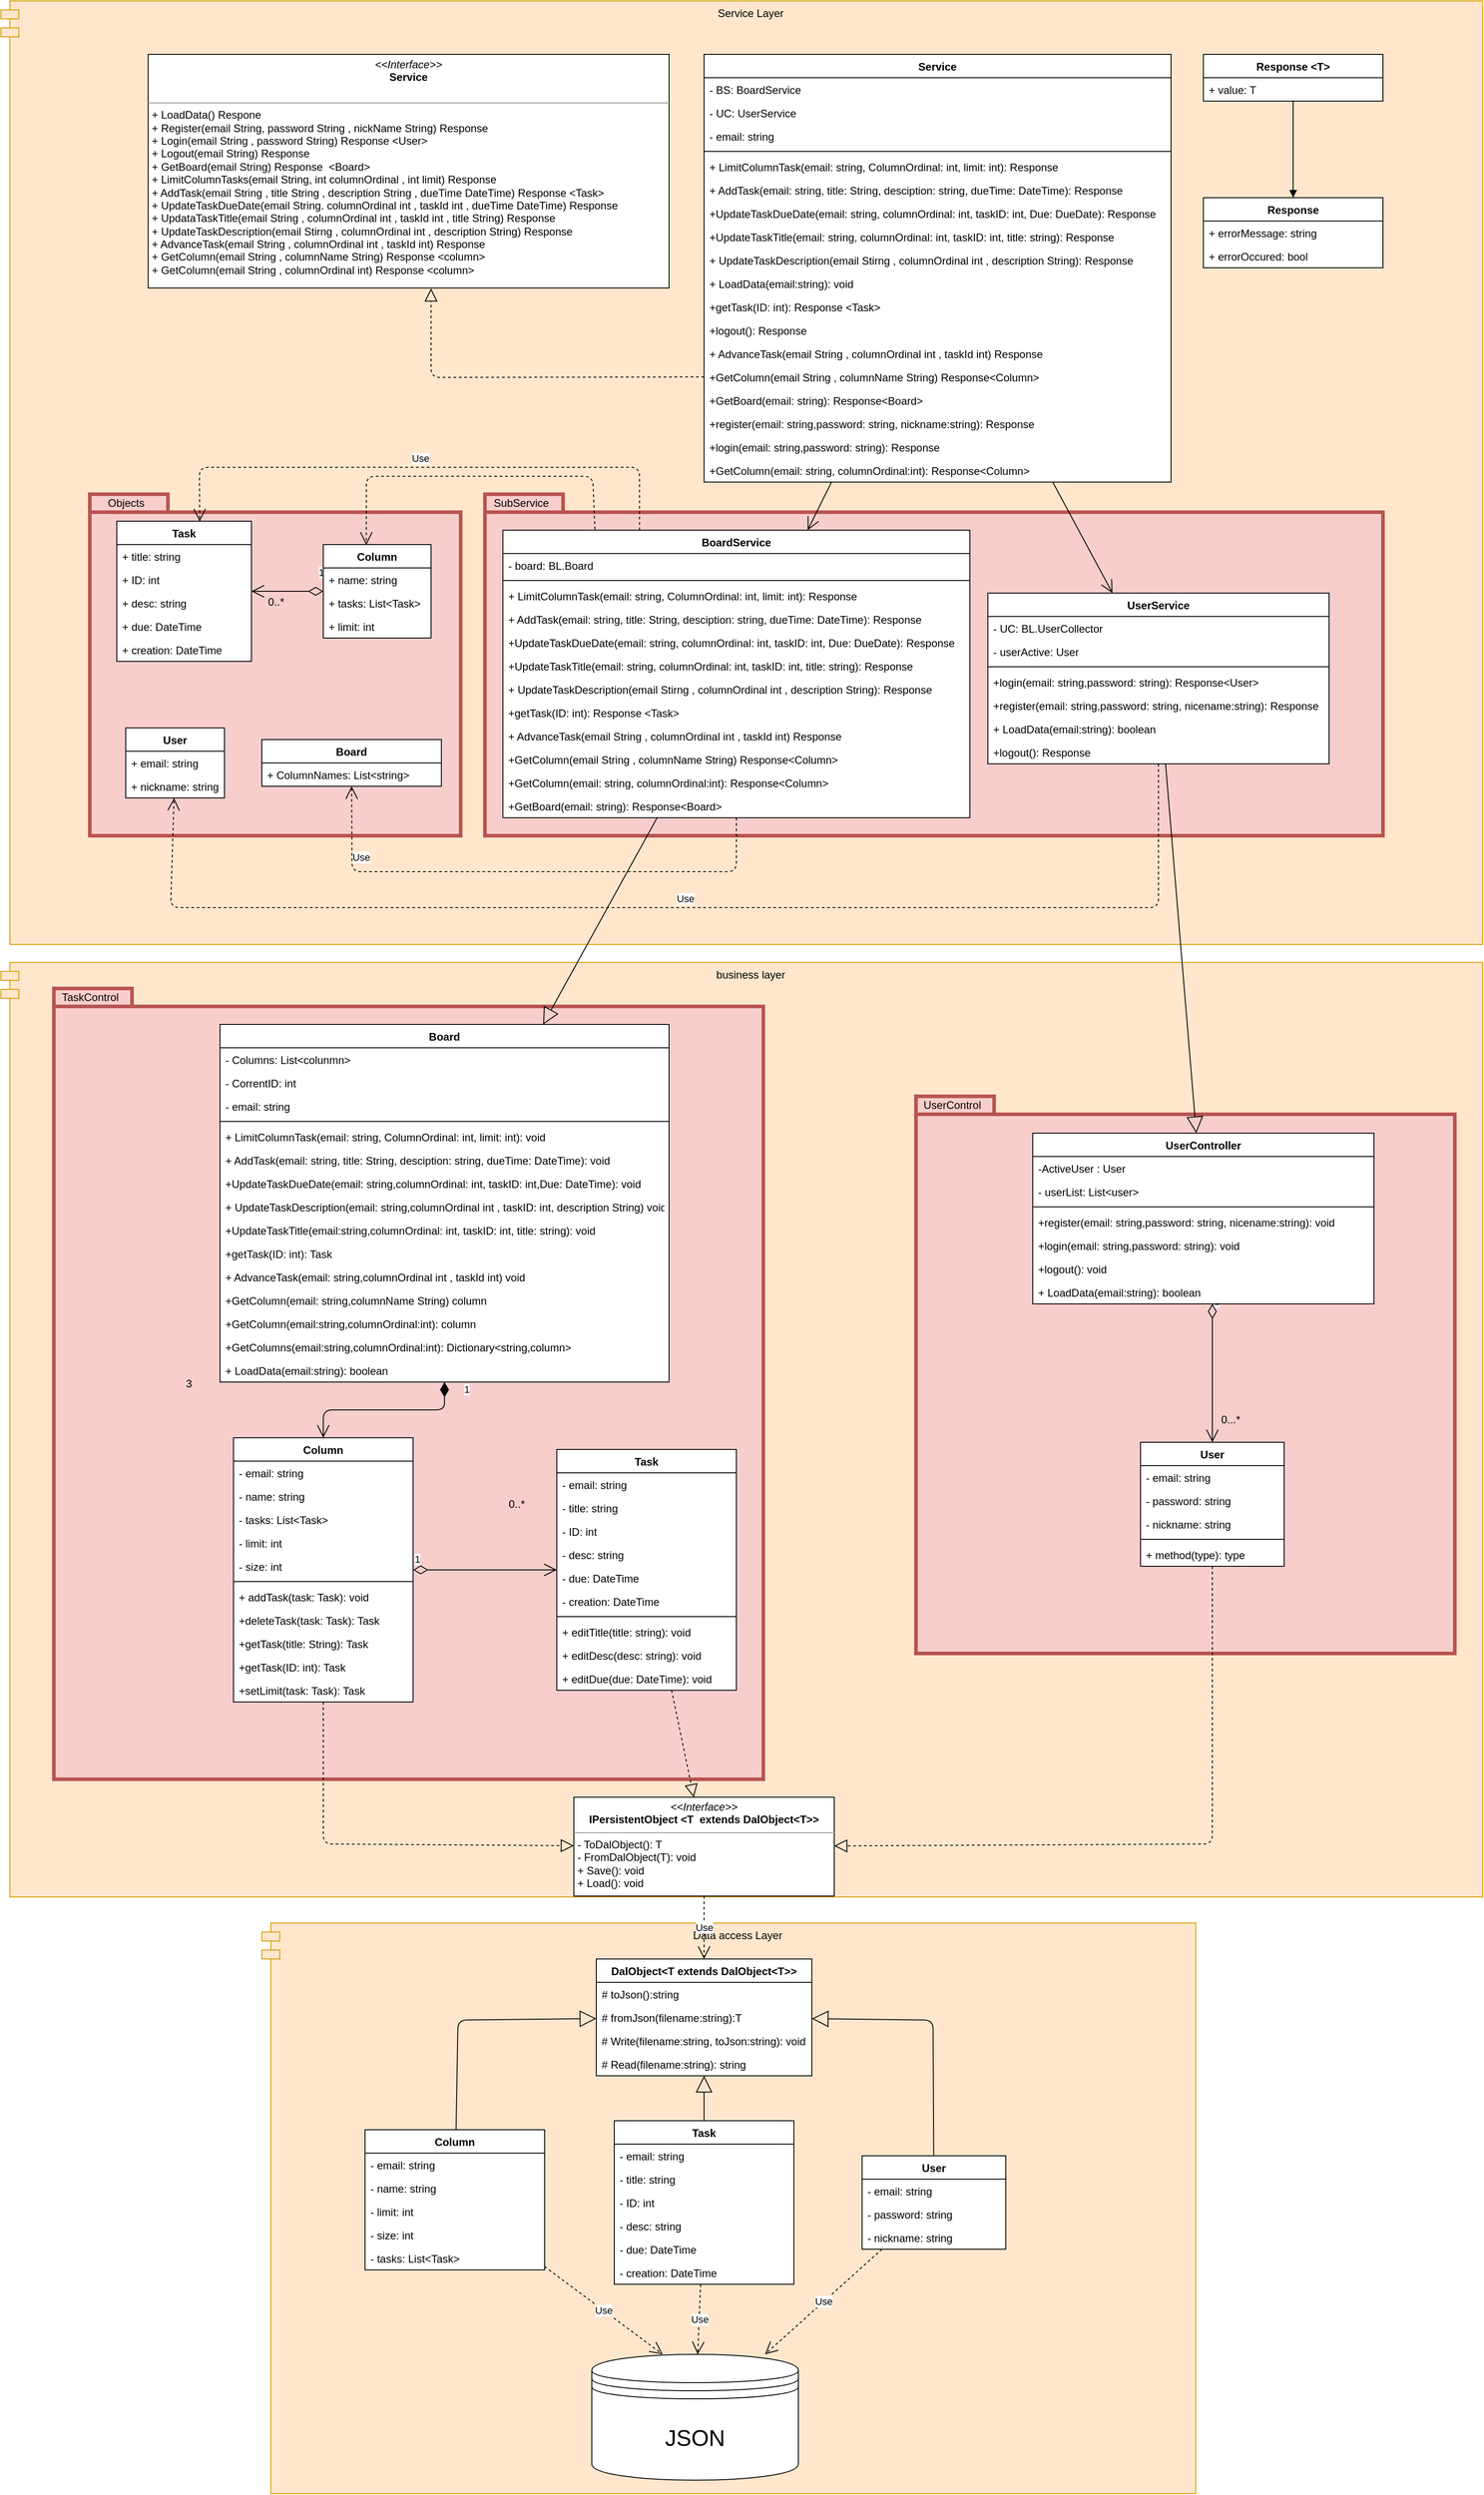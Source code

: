 <mxfile version="12.9.9" type="device"><diagram id="g-Q8IfyUYCX4pn4GLJ9D" name="Page-1"><mxGraphModel dx="1609" dy="3035" grid="1" gridSize="10" guides="1" tooltips="1" connect="1" arrows="1" fold="1" page="1" pageScale="1" pageWidth="827" pageHeight="1169" math="0" shadow="0"><root><mxCell id="0"/><mxCell id="1" parent="0"/><mxCell id="jkY6HCQHa2Ki3cZzmIgW-1" value="Service Layer" style="shape=module;align=left;spacingLeft=20;align=center;verticalAlign=top;fillColor=#ffe6cc;strokeColor=#d79b00;" parent="1" vertex="1"><mxGeometry x="-379" y="-1369" width="1650" height="1050" as="geometry"/></mxCell><mxCell id="jkY6HCQHa2Ki3cZzmIgW-2" value="" style="shape=folder;fontStyle=1;spacingTop=10;tabWidth=87;tabHeight=20;tabPosition=left;html=1;fillColor=#f8cecc;strokeColor=#b85450;strokeWidth=4;" parent="1" vertex="1"><mxGeometry x="160" y="-820" width="1000" height="380" as="geometry"/></mxCell><mxCell id="jkY6HCQHa2Ki3cZzmIgW-3" value="" style="shape=folder;fontStyle=1;spacingTop=10;tabWidth=87;tabHeight=20;tabPosition=left;html=1;fillColor=#f8cecc;strokeColor=#b85450;strokeWidth=4;" parent="1" vertex="1"><mxGeometry x="-280" y="-820" width="413" height="380" as="geometry"/></mxCell><mxCell id="jkY6HCQHa2Ki3cZzmIgW-4" value="business layer" style="shape=module;align=left;spacingLeft=20;align=center;verticalAlign=top;fillColor=#ffe6cc;strokeColor=#d79b00;" parent="1" vertex="1"><mxGeometry x="-379" y="-299" width="1650" height="1040" as="geometry"/></mxCell><mxCell id="jkY6HCQHa2Ki3cZzmIgW-5" value="" style="shape=folder;fontStyle=1;spacingTop=10;tabWidth=87;tabHeight=20;tabPosition=left;html=1;fillColor=#f8cecc;strokeColor=#b85450;strokeWidth=4;" parent="1" vertex="1"><mxGeometry x="640" y="-150" width="600" height="620" as="geometry"/></mxCell><mxCell id="jkY6HCQHa2Ki3cZzmIgW-6" value="" style="shape=folder;fontStyle=1;spacingTop=10;tabWidth=87;tabHeight=20;tabPosition=left;html=1;fillColor=#f8cecc;strokeColor=#b85450;strokeWidth=4;" parent="1" vertex="1"><mxGeometry x="-320" y="-270" width="790" height="880" as="geometry"/></mxCell><mxCell id="jkY6HCQHa2Ki3cZzmIgW-7" value="TaskControl" style="text;html=1;align=center;verticalAlign=middle;resizable=0;points=[];autosize=1;" parent="1" vertex="1"><mxGeometry x="-320" y="-270" width="80" height="20" as="geometry"/></mxCell><mxCell id="jkY6HCQHa2Ki3cZzmIgW-8" value="UserControl" style="text;html=1;align=center;verticalAlign=middle;resizable=0;points=[];autosize=1;" parent="1" vertex="1"><mxGeometry x="640" y="-150" width="80" height="20" as="geometry"/></mxCell><mxCell id="jkY6HCQHa2Ki3cZzmIgW-9" value="Data access Layer" style="shape=module;align=left;spacingLeft=20;align=center;verticalAlign=top;fillColor=#ffe6cc;strokeColor=#d79b00;" parent="1" vertex="1"><mxGeometry x="-88.5" y="770" width="1040" height="635" as="geometry"/></mxCell><mxCell id="jkY6HCQHa2Ki3cZzmIgW-10" value="&lt;p style=&quot;margin: 0px ; margin-top: 4px ; text-align: center&quot;&gt;&lt;i&gt;&amp;lt;&amp;lt;Interface&amp;gt;&amp;gt;&lt;/i&gt;&lt;br&gt;&lt;b&gt;Service&lt;/b&gt;&lt;/p&gt;&lt;p style=&quot;margin: 0px ; margin-left: 4px&quot;&gt;&lt;br&gt;&lt;/p&gt;&lt;hr size=&quot;1&quot;&gt;&lt;p style=&quot;margin: 0px ; margin-left: 4px&quot;&gt;+ LoadData() Respone&lt;/p&gt;&lt;p style=&quot;margin: 0px ; margin-left: 4px&quot;&gt;+ Register(email String, password String , nickName String) Response&lt;/p&gt;&lt;p style=&quot;margin: 0px ; margin-left: 4px&quot;&gt;+ Login(email String , password String) Response &amp;lt;User&amp;gt;&lt;/p&gt;&lt;p style=&quot;margin: 0px ; margin-left: 4px&quot;&gt;+ Logout(email String) Response&amp;nbsp;&lt;/p&gt;&lt;p style=&quot;margin: 0px ; margin-left: 4px&quot;&gt;+ GetBoard(email String) Response&amp;nbsp; &amp;lt;Board&amp;gt;&lt;/p&gt;&lt;p style=&quot;margin: 0px ; margin-left: 4px&quot;&gt;+ LimitColumnTasks(email String, int columnOrdinal , int limit) Response&amp;nbsp;&lt;/p&gt;&lt;p style=&quot;margin: 0px ; margin-left: 4px&quot;&gt;+ AddTask(email String , title String , description String , dueTime DateTime) Response &amp;lt;Task&amp;gt;&lt;/p&gt;&lt;p style=&quot;margin: 0px ; margin-left: 4px&quot;&gt;+ UpdateTaskDueDate(email String. columnOrdinal int , taskId int , dueTime DateTime) Response&lt;/p&gt;&lt;p style=&quot;margin: 0px ; margin-left: 4px&quot;&gt;+ UpdataTaskTitle(email String , columnOrdinal int , taskId int , title String) Response&lt;/p&gt;&lt;p style=&quot;margin: 0px ; margin-left: 4px&quot;&gt;+ UpdateTaskDescription(email Stirng , columnOrdinal int , description String) Response&lt;/p&gt;&lt;p style=&quot;margin: 0px ; margin-left: 4px&quot;&gt;+ AdvanceTask(email String , columnOrdinal int , taskId int) Response&lt;/p&gt;&lt;p style=&quot;margin: 0px ; margin-left: 4px&quot;&gt;+ GetColumn(email String , columnName String) Response &amp;lt;column&amp;gt;&lt;/p&gt;&lt;p style=&quot;margin: 0px ; margin-left: 4px&quot;&gt;+ GetColumn(email String , columnOrdinal int) Response &amp;lt;column&amp;gt;&lt;/p&gt;" style="verticalAlign=top;align=left;overflow=fill;fontSize=12;fontFamily=Helvetica;html=1;" parent="1" vertex="1"><mxGeometry x="-215" y="-1309.5" width="580" height="260" as="geometry"/></mxCell><mxCell id="jkY6HCQHa2Ki3cZzmIgW-24" value="&lt;p style=&quot;margin: 0px ; margin-top: 4px ; text-align: center&quot;&gt;&lt;i&gt;&amp;lt;&amp;lt;Interface&amp;gt;&amp;gt;&lt;/i&gt;&lt;br&gt;&lt;b&gt;IPersistentObject &amp;lt;T&amp;nbsp; extends DalObject&amp;lt;T&amp;gt;&amp;gt;&lt;/b&gt;&lt;/p&gt;&lt;hr size=&quot;1&quot;&gt;&lt;p style=&quot;margin: 0px ; margin-left: 4px&quot;&gt;- ToDalObject(): T&lt;/p&gt;&lt;p style=&quot;margin: 0px ; margin-left: 4px&quot;&gt;- FromDalObject(T): void&lt;br&gt;+ Save(): void&lt;/p&gt;&lt;p style=&quot;margin: 0px ; margin-left: 4px&quot;&gt;+ Load(): void&lt;/p&gt;" style="verticalAlign=top;align=left;overflow=fill;fontSize=12;fontFamily=Helvetica;html=1;gradientColor=none;" parent="1" vertex="1"><mxGeometry x="259" y="630" width="290" height="110" as="geometry"/></mxCell><mxCell id="jkY6HCQHa2Ki3cZzmIgW-62" value="1" style="endArrow=open;html=1;endSize=12;startArrow=diamondThin;startSize=14;startFill=1;edgeStyle=orthogonalEdgeStyle;align=left;verticalAlign=bottom;" parent="1" source="jkY6HCQHa2Ki3cZzmIgW-37" target="jkY6HCQHa2Ki3cZzmIgW-25" edge="1"><mxGeometry x="-0.831" y="20" relative="1" as="geometry"><mxPoint x="-10" y="219.41" as="sourcePoint"/><mxPoint x="150" y="219.41" as="targetPoint"/><mxPoint as="offset"/></mxGeometry></mxCell><mxCell id="jkY6HCQHa2Ki3cZzmIgW-63" value="3" style="text;html=1;align=center;verticalAlign=middle;resizable=0;points=[];autosize=1;" parent="1" vertex="1"><mxGeometry x="-180" y="160" width="20" height="20" as="geometry"/></mxCell><mxCell id="jkY6HCQHa2Ki3cZzmIgW-64" value="1" style="endArrow=open;html=1;endSize=12;startArrow=diamondThin;startSize=14;startFill=0;edgeStyle=orthogonalEdgeStyle;align=left;verticalAlign=bottom;" parent="1" source="jkY6HCQHa2Ki3cZzmIgW-25" target="jkY6HCQHa2Ki3cZzmIgW-51" edge="1"><mxGeometry x="-1" y="3" relative="1" as="geometry"><mxPoint x="10" y="360" as="sourcePoint"/><mxPoint x="170" y="360" as="targetPoint"/></mxGeometry></mxCell><mxCell id="jkY6HCQHa2Ki3cZzmIgW-65" value="0..*" style="text;html=1;align=center;verticalAlign=middle;resizable=0;points=[];autosize=1;" parent="1" vertex="1"><mxGeometry x="180" y="294" width="30" height="20" as="geometry"/></mxCell><mxCell id="jkY6HCQHa2Ki3cZzmIgW-66" value="1" style="endArrow=open;html=1;endSize=12;startArrow=diamondThin;startSize=14;startFill=0;edgeStyle=orthogonalEdgeStyle;align=left;verticalAlign=bottom;" parent="1" source="jkY6HCQHa2Ki3cZzmIgW-11" target="jkY6HCQHa2Ki3cZzmIgW-18" edge="1"><mxGeometry x="0.053" y="75" relative="1" as="geometry"><mxPoint x="740" y="100" as="sourcePoint"/><mxPoint x="900" y="100" as="targetPoint"/><Array as="points"><mxPoint x="970" y="110"/><mxPoint x="970" y="110"/></Array><mxPoint x="-75" y="-75" as="offset"/></mxGeometry></mxCell><mxCell id="jkY6HCQHa2Ki3cZzmIgW-67" value="0...*" style="text;html=1;align=center;verticalAlign=middle;resizable=0;points=[];autosize=1;" parent="1" vertex="1"><mxGeometry x="970" y="200" width="40" height="20" as="geometry"/></mxCell><mxCell id="jkY6HCQHa2Ki3cZzmIgW-68" value="" style="endArrow=block;dashed=1;endFill=0;endSize=12;html=1;" parent="1" source="jkY6HCQHa2Ki3cZzmIgW-25" target="jkY6HCQHa2Ki3cZzmIgW-24" edge="1"><mxGeometry width="160" relative="1" as="geometry"><mxPoint x="560" y="480" as="sourcePoint"/><mxPoint x="720" y="480" as="targetPoint"/><Array as="points"><mxPoint x="-20" y="682"/></Array></mxGeometry></mxCell><mxCell id="jkY6HCQHa2Ki3cZzmIgW-69" value="" style="endArrow=block;dashed=1;endFill=0;endSize=12;html=1;" parent="1" source="jkY6HCQHa2Ki3cZzmIgW-51" target="jkY6HCQHa2Ki3cZzmIgW-24" edge="1"><mxGeometry width="160" relative="1" as="geometry"><mxPoint x="560" y="480" as="sourcePoint"/><mxPoint x="720" y="480" as="targetPoint"/></mxGeometry></mxCell><mxCell id="jkY6HCQHa2Ki3cZzmIgW-70" value="" style="endArrow=block;dashed=1;endFill=0;endSize=12;html=1;" parent="1" source="jkY6HCQHa2Ki3cZzmIgW-18" target="jkY6HCQHa2Ki3cZzmIgW-24" edge="1"><mxGeometry width="160" relative="1" as="geometry"><mxPoint x="560" y="170" as="sourcePoint"/><mxPoint x="720" y="170" as="targetPoint"/><Array as="points"><mxPoint x="970" y="682"/></Array></mxGeometry></mxCell><mxCell id="jkY6HCQHa2Ki3cZzmIgW-71" value="" style="endArrow=block;endFill=1;html=1;edgeStyle=orthogonalEdgeStyle;align=left;verticalAlign=top;" parent="1" source="jkY6HCQHa2Ki3cZzmIgW-90" target="jkY6HCQHa2Ki3cZzmIgW-92" edge="1"><mxGeometry x="0.126" y="-27" relative="1" as="geometry"><mxPoint x="-140" y="-880" as="sourcePoint"/><mxPoint x="20" y="-880" as="targetPoint"/><mxPoint x="-25" y="-16" as="offset"/></mxGeometry></mxCell><mxCell id="jkY6HCQHa2Ki3cZzmIgW-120" value="" style="endArrow=block;endSize=16;endFill=0;html=1;" parent="1" source="jkY6HCQHa2Ki3cZzmIgW-95" target="jkY6HCQHa2Ki3cZzmIgW-11" edge="1"><mxGeometry x="0.025" y="49" width="160" relative="1" as="geometry"><mxPoint x="700" y="-130" as="sourcePoint"/><mxPoint x="860" y="-130" as="targetPoint"/><mxPoint as="offset"/></mxGeometry></mxCell><mxCell id="jkY6HCQHa2Ki3cZzmIgW-121" value="Use" style="endArrow=open;endSize=12;dashed=1;html=1;" parent="1" source="jkY6HCQHa2Ki3cZzmIgW-95" target="jkY6HCQHa2Ki3cZzmIgW-117" edge="1"><mxGeometry x="-0.006" y="-10" width="160" relative="1" as="geometry"><mxPoint x="800" y="-430" as="sourcePoint"/><mxPoint x="960" y="-430" as="targetPoint"/><Array as="points"><mxPoint x="910" y="-360"/><mxPoint x="480" y="-360"/><mxPoint x="-190" y="-360"/></Array><mxPoint as="offset"/></mxGeometry></mxCell><mxCell id="jkY6HCQHa2Ki3cZzmIgW-122" value="" style="endArrow=block;endSize=16;endFill=0;html=1;" parent="1" source="jkY6HCQHa2Ki3cZzmIgW-102" target="jkY6HCQHa2Ki3cZzmIgW-37" edge="1"><mxGeometry x="0.025" y="49" width="160" relative="1" as="geometry"><mxPoint x="610.743" y="-331" as="sourcePoint"/><mxPoint x="640.0" y="116" as="targetPoint"/><mxPoint as="offset"/></mxGeometry></mxCell><mxCell id="jkY6HCQHa2Ki3cZzmIgW-123" value="" style="endArrow=block;dashed=1;endFill=0;endSize=12;html=1;exitX=0;exitY=0.5;exitDx=0;exitDy=0;" parent="1" source="jkY6HCQHa2Ki3cZzmIgW-85" edge="1"><mxGeometry width="160" relative="1" as="geometry"><mxPoint x="410" y="-830" as="sourcePoint"/><mxPoint x="100" y="-1049" as="targetPoint"/><Array as="points"><mxPoint x="100" y="-950"/></Array></mxGeometry></mxCell><mxCell id="jkY6HCQHa2Ki3cZzmIgW-124" value="" style="endArrow=open;endFill=1;endSize=12;html=1;" parent="1" source="jkY6HCQHa2Ki3cZzmIgW-72" target="jkY6HCQHa2Ki3cZzmIgW-95" edge="1"><mxGeometry width="160" relative="1" as="geometry"><mxPoint x="730" y="-800" as="sourcePoint"/><mxPoint x="880" y="-800" as="targetPoint"/></mxGeometry></mxCell><mxCell id="jkY6HCQHa2Ki3cZzmIgW-125" value="" style="endArrow=open;endFill=1;endSize=12;html=1;" parent="1" source="jkY6HCQHa2Ki3cZzmIgW-72" target="jkY6HCQHa2Ki3cZzmIgW-102" edge="1"><mxGeometry width="160" relative="1" as="geometry"><mxPoint x="700" y="-1266.133" as="sourcePoint"/><mxPoint x="884.316" y="-710" as="targetPoint"/></mxGeometry></mxCell><mxCell id="jkY6HCQHa2Ki3cZzmIgW-126" value="SubService" style="text;html=1;align=center;verticalAlign=middle;resizable=0;points=[];autosize=1;" parent="1" vertex="1"><mxGeometry x="160" y="-820" width="80" height="20" as="geometry"/></mxCell><mxCell id="jkY6HCQHa2Ki3cZzmIgW-127" value="Objects" style="text;html=1;align=center;verticalAlign=middle;resizable=0;points=[];autosize=1;" parent="1" vertex="1"><mxGeometry x="-270" y="-820" width="60" height="20" as="geometry"/></mxCell><mxCell id="jkY6HCQHa2Ki3cZzmIgW-128" value="Use" style="endArrow=open;endSize=12;dashed=1;html=1;" parent="1" source="jkY6HCQHa2Ki3cZzmIgW-102" target="jkY6HCQHa2Ki3cZzmIgW-115" edge="1"><mxGeometry x="0.729" y="-10" width="160" relative="1" as="geometry"><mxPoint x="70" y="-400" as="sourcePoint"/><mxPoint x="230" y="-400" as="targetPoint"/><Array as="points"><mxPoint x="440" y="-400"/><mxPoint x="12" y="-400"/></Array><mxPoint as="offset"/></mxGeometry></mxCell><mxCell id="jkY6HCQHa2Ki3cZzmIgW-139" value="Use" style="endArrow=open;endSize=12;dashed=1;html=1;entryX=0.399;entryY=0.003;entryDx=0;entryDy=0;entryPerimeter=0;exitX=0.197;exitY=-0.003;exitDx=0;exitDy=0;exitPerimeter=0;" parent="1" source="jkY6HCQHa2Ki3cZzmIgW-102" target="jkY6HCQHa2Ki3cZzmIgW-135" edge="1"><mxGeometry x="0.295" y="-20" width="160" relative="1" as="geometry"><mxPoint x="90" y="-910" as="sourcePoint"/><mxPoint x="250" y="-910" as="targetPoint"/><Array as="points"><mxPoint x="280" y="-840"/><mxPoint x="28" y="-840"/></Array><mxPoint as="offset"/></mxGeometry></mxCell><mxCell id="jkY6HCQHa2Ki3cZzmIgW-140" value="" style="endArrow=open;endSize=12;dashed=1;html=1;entryX=0.616;entryY=0.002;entryDx=0;entryDy=0;entryPerimeter=0;" parent="1" target="jkY6HCQHa2Ki3cZzmIgW-129" edge="1"><mxGeometry x="0.995" y="-242" width="160" relative="1" as="geometry"><mxPoint x="332.12" y="-780" as="sourcePoint"/><mxPoint x="-80.0" y="-789.688" as="targetPoint"/><Array as="points"><mxPoint x="332.12" y="-850"/><mxPoint x="-158" y="-850"/></Array><mxPoint as="offset"/></mxGeometry></mxCell><mxCell id="jkY6HCQHa2Ki3cZzmIgW-141" value="1" style="endArrow=open;html=1;endSize=12;startArrow=diamondThin;startSize=14;startFill=0;edgeStyle=orthogonalEdgeStyle;align=left;verticalAlign=bottom;" parent="1" source="jkY6HCQHa2Ki3cZzmIgW-135" target="jkY6HCQHa2Ki3cZzmIgW-129" edge="1"><mxGeometry x="-0.811" y="-12" relative="1" as="geometry"><mxPoint x="-80" y="-830" as="sourcePoint"/><mxPoint x="80" y="-830" as="targetPoint"/><mxPoint as="offset"/></mxGeometry></mxCell><mxCell id="jkY6HCQHa2Ki3cZzmIgW-142" value="0..*" style="text;html=1;align=center;verticalAlign=middle;resizable=0;points=[];autosize=1;" parent="1" vertex="1"><mxGeometry x="-88.5" y="-710" width="30" height="20" as="geometry"/></mxCell><mxCell id="jkY6HCQHa2Ki3cZzmIgW-11" value="UserController" style="swimlane;fontStyle=1;align=center;verticalAlign=top;childLayout=stackLayout;horizontal=1;startSize=26;horizontalStack=0;resizeParent=1;resizeParentMax=0;resizeLast=0;collapsible=1;marginBottom=0;gradientColor=none;swimlaneFillColor=#ffffff;" parent="1" vertex="1"><mxGeometry x="770" y="-109" width="380" height="190" as="geometry"/></mxCell><mxCell id="jkY6HCQHa2Ki3cZzmIgW-12" value="-ActiveUser : User" style="text;strokeColor=none;fillColor=none;align=left;verticalAlign=top;spacingLeft=4;spacingRight=4;overflow=hidden;rotatable=0;points=[[0,0.5],[1,0.5]];portConstraint=eastwest;" parent="jkY6HCQHa2Ki3cZzmIgW-11" vertex="1"><mxGeometry y="26" width="380" height="26" as="geometry"/></mxCell><mxCell id="jkY6HCQHa2Ki3cZzmIgW-13" value="- userList: List&lt;user&gt;" style="text;strokeColor=none;fillColor=none;align=left;verticalAlign=top;spacingLeft=4;spacingRight=4;overflow=hidden;rotatable=0;points=[[0,0.5],[1,0.5]];portConstraint=eastwest;" parent="jkY6HCQHa2Ki3cZzmIgW-11" vertex="1"><mxGeometry y="52" width="380" height="26" as="geometry"/></mxCell><mxCell id="jkY6HCQHa2Ki3cZzmIgW-14" value="" style="line;strokeWidth=1;fillColor=none;align=left;verticalAlign=middle;spacingTop=-1;spacingLeft=3;spacingRight=3;rotatable=0;labelPosition=right;points=[];portConstraint=eastwest;" parent="jkY6HCQHa2Ki3cZzmIgW-11" vertex="1"><mxGeometry y="78" width="380" height="8" as="geometry"/></mxCell><mxCell id="jkY6HCQHa2Ki3cZzmIgW-15" value="+register(email: string,password: string, nicename:string): void" style="text;strokeColor=none;fillColor=none;align=left;verticalAlign=top;spacingLeft=4;spacingRight=4;overflow=hidden;rotatable=0;points=[[0,0.5],[1,0.5]];portConstraint=eastwest;" parent="jkY6HCQHa2Ki3cZzmIgW-11" vertex="1"><mxGeometry y="86" width="380" height="26" as="geometry"/></mxCell><mxCell id="jkY6HCQHa2Ki3cZzmIgW-16" value="+login(email: string,password: string): void" style="text;strokeColor=none;fillColor=none;align=left;verticalAlign=top;spacingLeft=4;spacingRight=4;overflow=hidden;rotatable=0;points=[[0,0.5],[1,0.5]];portConstraint=eastwest;" parent="jkY6HCQHa2Ki3cZzmIgW-11" vertex="1"><mxGeometry y="112" width="380" height="26" as="geometry"/></mxCell><mxCell id="jkY6HCQHa2Ki3cZzmIgW-17" value="+logout(): void" style="text;strokeColor=none;fillColor=none;align=left;verticalAlign=top;spacingLeft=4;spacingRight=4;overflow=hidden;rotatable=0;points=[[0,0.5],[1,0.5]];portConstraint=eastwest;" parent="jkY6HCQHa2Ki3cZzmIgW-11" vertex="1"><mxGeometry y="138" width="380" height="26" as="geometry"/></mxCell><mxCell id="wCJ9MZ89ncJTndp0phoA-62" value="+ LoadData(email:string): boolean" style="text;strokeColor=none;fillColor=none;align=left;verticalAlign=top;spacingLeft=4;spacingRight=4;overflow=hidden;rotatable=0;points=[[0,0.5],[1,0.5]];portConstraint=eastwest;" parent="jkY6HCQHa2Ki3cZzmIgW-11" vertex="1"><mxGeometry y="164" width="380" height="26" as="geometry"/></mxCell><mxCell id="jkY6HCQHa2Ki3cZzmIgW-18" value="User" style="swimlane;fontStyle=1;align=center;verticalAlign=top;childLayout=stackLayout;horizontal=1;startSize=26;horizontalStack=0;resizeParent=1;resizeParentMax=0;resizeLast=0;collapsible=1;marginBottom=0;gradientColor=none;swimlaneFillColor=#ffffff;" parent="1" vertex="1"><mxGeometry x="890" y="235" width="160" height="138" as="geometry"/></mxCell><mxCell id="jkY6HCQHa2Ki3cZzmIgW-19" value="- email: string" style="text;strokeColor=none;fillColor=none;align=left;verticalAlign=top;spacingLeft=4;spacingRight=4;overflow=hidden;rotatable=0;points=[[0,0.5],[1,0.5]];portConstraint=eastwest;" parent="jkY6HCQHa2Ki3cZzmIgW-18" vertex="1"><mxGeometry y="26" width="160" height="26" as="geometry"/></mxCell><mxCell id="jkY6HCQHa2Ki3cZzmIgW-20" value="- password: string" style="text;strokeColor=none;fillColor=none;align=left;verticalAlign=top;spacingLeft=4;spacingRight=4;overflow=hidden;rotatable=0;points=[[0,0.5],[1,0.5]];portConstraint=eastwest;" parent="jkY6HCQHa2Ki3cZzmIgW-18" vertex="1"><mxGeometry y="52" width="160" height="26" as="geometry"/></mxCell><mxCell id="jkY6HCQHa2Ki3cZzmIgW-21" value="- nickname: string" style="text;strokeColor=none;fillColor=none;align=left;verticalAlign=top;spacingLeft=4;spacingRight=4;overflow=hidden;rotatable=0;points=[[0,0.5],[1,0.5]];portConstraint=eastwest;" parent="jkY6HCQHa2Ki3cZzmIgW-18" vertex="1"><mxGeometry y="78" width="160" height="26" as="geometry"/></mxCell><mxCell id="jkY6HCQHa2Ki3cZzmIgW-22" value="" style="line;strokeWidth=1;fillColor=none;align=left;verticalAlign=middle;spacingTop=-1;spacingLeft=3;spacingRight=3;rotatable=0;labelPosition=right;points=[];portConstraint=eastwest;" parent="jkY6HCQHa2Ki3cZzmIgW-18" vertex="1"><mxGeometry y="104" width="160" height="8" as="geometry"/></mxCell><mxCell id="jkY6HCQHa2Ki3cZzmIgW-23" value="+ method(type): type" style="text;strokeColor=none;fillColor=none;align=left;verticalAlign=top;spacingLeft=4;spacingRight=4;overflow=hidden;rotatable=0;points=[[0,0.5],[1,0.5]];portConstraint=eastwest;" parent="jkY6HCQHa2Ki3cZzmIgW-18" vertex="1"><mxGeometry y="112" width="160" height="26" as="geometry"/></mxCell><mxCell id="jkY6HCQHa2Ki3cZzmIgW-72" value="Service" style="swimlane;fontStyle=1;align=center;verticalAlign=top;childLayout=stackLayout;horizontal=1;startSize=26;horizontalStack=0;resizeParent=1;resizeParentMax=0;resizeLast=0;collapsible=1;marginBottom=0;gradientColor=none;swimlaneFillColor=#ffffff;" parent="1" vertex="1"><mxGeometry x="404" y="-1309.5" width="520" height="476" as="geometry"/></mxCell><mxCell id="jkY6HCQHa2Ki3cZzmIgW-73" value="- BS: BoardService" style="text;strokeColor=none;fillColor=none;align=left;verticalAlign=top;spacingLeft=4;spacingRight=4;overflow=hidden;rotatable=0;points=[[0,0.5],[1,0.5]];portConstraint=eastwest;" parent="jkY6HCQHa2Ki3cZzmIgW-72" vertex="1"><mxGeometry y="26" width="520" height="26" as="geometry"/></mxCell><mxCell id="jkY6HCQHa2Ki3cZzmIgW-74" value="- UC: UserService" style="text;strokeColor=none;fillColor=none;align=left;verticalAlign=top;spacingLeft=4;spacingRight=4;overflow=hidden;rotatable=0;points=[[0,0.5],[1,0.5]];portConstraint=eastwest;" parent="jkY6HCQHa2Ki3cZzmIgW-72" vertex="1"><mxGeometry y="52" width="520" height="26" as="geometry"/></mxCell><mxCell id="jkY6HCQHa2Ki3cZzmIgW-75" value="- email: string" style="text;strokeColor=none;fillColor=none;align=left;verticalAlign=top;spacingLeft=4;spacingRight=4;overflow=hidden;rotatable=0;points=[[0,0.5],[1,0.5]];portConstraint=eastwest;" parent="jkY6HCQHa2Ki3cZzmIgW-72" vertex="1"><mxGeometry y="78" width="520" height="26" as="geometry"/></mxCell><mxCell id="jkY6HCQHa2Ki3cZzmIgW-76" value="" style="line;strokeWidth=1;fillColor=none;align=left;verticalAlign=middle;spacingTop=-1;spacingLeft=3;spacingRight=3;rotatable=0;labelPosition=right;points=[];portConstraint=eastwest;" parent="jkY6HCQHa2Ki3cZzmIgW-72" vertex="1"><mxGeometry y="104" width="520" height="8" as="geometry"/></mxCell><mxCell id="jkY6HCQHa2Ki3cZzmIgW-77" value="+ LimitColumnTask(email: string, ColumnOrdinal: int, limit: int): Response" style="text;strokeColor=none;fillColor=none;align=left;verticalAlign=top;spacingLeft=4;spacingRight=4;overflow=hidden;rotatable=0;points=[[0,0.5],[1,0.5]];portConstraint=eastwest;" parent="jkY6HCQHa2Ki3cZzmIgW-72" vertex="1"><mxGeometry y="112" width="520" height="26" as="geometry"/></mxCell><mxCell id="jkY6HCQHa2Ki3cZzmIgW-78" value="+ AddTask(email: string, title: String, desciption: string, dueTime: DateTime): Response" style="text;strokeColor=none;fillColor=none;align=left;verticalAlign=top;spacingLeft=4;spacingRight=4;overflow=hidden;rotatable=0;points=[[0,0.5],[1,0.5]];portConstraint=eastwest;" parent="jkY6HCQHa2Ki3cZzmIgW-72" vertex="1"><mxGeometry y="138" width="520" height="26" as="geometry"/></mxCell><mxCell id="jkY6HCQHa2Ki3cZzmIgW-79" value="+UpdateTaskDueDate(email: string, columnOrdinal: int, taskID: int, Due: DueDate): Response" style="text;strokeColor=none;fillColor=none;align=left;verticalAlign=top;spacingLeft=4;spacingRight=4;overflow=hidden;rotatable=0;points=[[0,0.5],[1,0.5]];portConstraint=eastwest;" parent="jkY6HCQHa2Ki3cZzmIgW-72" vertex="1"><mxGeometry y="164" width="520" height="26" as="geometry"/></mxCell><mxCell id="jkY6HCQHa2Ki3cZzmIgW-80" value="+UpdateTaskTitle(email: string, columnOrdinal: int, taskID: int, title: string): Response" style="text;strokeColor=none;fillColor=none;align=left;verticalAlign=top;spacingLeft=4;spacingRight=4;overflow=hidden;rotatable=0;points=[[0,0.5],[1,0.5]];portConstraint=eastwest;" parent="jkY6HCQHa2Ki3cZzmIgW-72" vertex="1"><mxGeometry y="190" width="520" height="26" as="geometry"/></mxCell><mxCell id="jkY6HCQHa2Ki3cZzmIgW-81" value="+ UpdateTaskDescription(email Stirng , columnOrdinal int , description String): Response" style="text;strokeColor=none;fillColor=none;align=left;verticalAlign=top;spacingLeft=4;spacingRight=4;overflow=hidden;rotatable=0;points=[[0,0.5],[1,0.5]];portConstraint=eastwest;" parent="jkY6HCQHa2Ki3cZzmIgW-72" vertex="1"><mxGeometry y="216" width="520" height="26" as="geometry"/></mxCell><mxCell id="wCJ9MZ89ncJTndp0phoA-63" value="+ LoadData(email:string): void" style="text;strokeColor=none;fillColor=none;align=left;verticalAlign=top;spacingLeft=4;spacingRight=4;overflow=hidden;rotatable=0;points=[[0,0.5],[1,0.5]];portConstraint=eastwest;" parent="jkY6HCQHa2Ki3cZzmIgW-72" vertex="1"><mxGeometry y="242" width="520" height="26" as="geometry"/></mxCell><mxCell id="jkY6HCQHa2Ki3cZzmIgW-82" value="+getTask(ID: int): Response &lt;Task&gt;" style="text;strokeColor=none;fillColor=none;align=left;verticalAlign=top;spacingLeft=4;spacingRight=4;overflow=hidden;rotatable=0;points=[[0,0.5],[1,0.5]];portConstraint=eastwest;" parent="jkY6HCQHa2Ki3cZzmIgW-72" vertex="1"><mxGeometry y="268" width="520" height="26" as="geometry"/></mxCell><mxCell id="jkY6HCQHa2Ki3cZzmIgW-83" value="+logout(): Response" style="text;strokeColor=none;fillColor=none;align=left;verticalAlign=top;spacingLeft=4;spacingRight=4;overflow=hidden;rotatable=0;points=[[0,0.5],[1,0.5]];portConstraint=eastwest;" parent="jkY6HCQHa2Ki3cZzmIgW-72" vertex="1"><mxGeometry y="294" width="520" height="26" as="geometry"/></mxCell><mxCell id="jkY6HCQHa2Ki3cZzmIgW-84" value="+ AdvanceTask(email String , columnOrdinal int , taskId int) Response" style="text;strokeColor=none;fillColor=none;align=left;verticalAlign=top;spacingLeft=4;spacingRight=4;overflow=hidden;rotatable=0;points=[[0,0.5],[1,0.5]];portConstraint=eastwest;" parent="jkY6HCQHa2Ki3cZzmIgW-72" vertex="1"><mxGeometry y="320" width="520" height="26" as="geometry"/></mxCell><mxCell id="jkY6HCQHa2Ki3cZzmIgW-85" value="+GetColumn(email String , columnName String) Response&lt;Column&gt;" style="text;strokeColor=none;fillColor=none;align=left;verticalAlign=top;spacingLeft=4;spacingRight=4;overflow=hidden;rotatable=0;points=[[0,0.5],[1,0.5]];portConstraint=eastwest;" parent="jkY6HCQHa2Ki3cZzmIgW-72" vertex="1"><mxGeometry y="346" width="520" height="26" as="geometry"/></mxCell><mxCell id="jkY6HCQHa2Ki3cZzmIgW-87" value="+GetBoard(email: string): Response&lt;Board&gt;" style="text;strokeColor=none;fillColor=none;align=left;verticalAlign=top;spacingLeft=4;spacingRight=4;overflow=hidden;rotatable=0;points=[[0,0.5],[1,0.5]];portConstraint=eastwest;" parent="jkY6HCQHa2Ki3cZzmIgW-72" vertex="1"><mxGeometry y="372" width="520" height="26" as="geometry"/></mxCell><mxCell id="jkY6HCQHa2Ki3cZzmIgW-86" value="+register(email: string,password: string, nickname:string): Response" style="text;strokeColor=none;fillColor=none;align=left;verticalAlign=top;spacingLeft=4;spacingRight=4;overflow=hidden;rotatable=0;points=[[0,0.5],[1,0.5]];portConstraint=eastwest;" parent="jkY6HCQHa2Ki3cZzmIgW-72" vertex="1"><mxGeometry y="398" width="520" height="26" as="geometry"/></mxCell><mxCell id="jkY6HCQHa2Ki3cZzmIgW-88" value="+login(email: string,password: string): Response" style="text;strokeColor=none;fillColor=none;align=left;verticalAlign=top;spacingLeft=4;spacingRight=4;overflow=hidden;rotatable=0;points=[[0,0.5],[1,0.5]];portConstraint=eastwest;" parent="jkY6HCQHa2Ki3cZzmIgW-72" vertex="1"><mxGeometry y="424" width="520" height="26" as="geometry"/></mxCell><mxCell id="jkY6HCQHa2Ki3cZzmIgW-89" value="+GetColumn(email: string, columnOrdinal:int): Response&lt;Column&gt;" style="text;strokeColor=none;fillColor=none;align=left;verticalAlign=top;spacingLeft=4;spacingRight=4;overflow=hidden;rotatable=0;points=[[0,0.5],[1,0.5]];portConstraint=eastwest;" parent="jkY6HCQHa2Ki3cZzmIgW-72" vertex="1"><mxGeometry y="450" width="520" height="26" as="geometry"/></mxCell><mxCell id="jkY6HCQHa2Ki3cZzmIgW-90" value="Response &lt;T&gt;" style="swimlane;fontStyle=1;align=center;verticalAlign=top;childLayout=stackLayout;horizontal=1;startSize=26;horizontalStack=0;resizeParent=1;resizeParentMax=0;resizeLast=0;collapsible=1;marginBottom=0;gradientColor=none;swimlaneFillColor=#ffffff;" parent="1" vertex="1"><mxGeometry x="960" y="-1309.5" width="200" height="52" as="geometry"/></mxCell><mxCell id="jkY6HCQHa2Ki3cZzmIgW-91" value="+ value: T" style="text;strokeColor=none;fillColor=none;align=left;verticalAlign=top;spacingLeft=4;spacingRight=4;overflow=hidden;rotatable=0;points=[[0,0.5],[1,0.5]];portConstraint=eastwest;" parent="jkY6HCQHa2Ki3cZzmIgW-90" vertex="1"><mxGeometry y="26" width="200" height="26" as="geometry"/></mxCell><mxCell id="jkY6HCQHa2Ki3cZzmIgW-92" value="Response" style="swimlane;fontStyle=1;align=center;verticalAlign=top;childLayout=stackLayout;horizontal=1;startSize=26;horizontalStack=0;resizeParent=1;resizeParentMax=0;resizeLast=0;collapsible=1;marginBottom=0;gradientColor=none;swimlaneFillColor=#ffffff;" parent="1" vertex="1"><mxGeometry x="960" y="-1150" width="200" height="78" as="geometry"/></mxCell><mxCell id="jkY6HCQHa2Ki3cZzmIgW-93" value="+ errorMessage: string" style="text;strokeColor=none;fillColor=none;align=left;verticalAlign=top;spacingLeft=4;spacingRight=4;overflow=hidden;rotatable=0;points=[[0,0.5],[1,0.5]];portConstraint=eastwest;" parent="jkY6HCQHa2Ki3cZzmIgW-92" vertex="1"><mxGeometry y="26" width="200" height="26" as="geometry"/></mxCell><mxCell id="jkY6HCQHa2Ki3cZzmIgW-94" value="+ errorOccured: bool" style="text;strokeColor=none;fillColor=none;align=left;verticalAlign=top;spacingLeft=4;spacingRight=4;overflow=hidden;rotatable=0;points=[[0,0.5],[1,0.5]];portConstraint=eastwest;" parent="jkY6HCQHa2Ki3cZzmIgW-92" vertex="1"><mxGeometry y="52" width="200" height="26" as="geometry"/></mxCell><mxCell id="jkY6HCQHa2Ki3cZzmIgW-95" value="UserService" style="swimlane;fontStyle=1;align=center;verticalAlign=top;childLayout=stackLayout;horizontal=1;startSize=26;horizontalStack=0;resizeParent=1;resizeParentMax=0;resizeLast=0;collapsible=1;marginBottom=0;gradientColor=none;swimlaneFillColor=#ffffff;" parent="1" vertex="1"><mxGeometry x="720" y="-710" width="380" height="190" as="geometry"/></mxCell><mxCell id="jkY6HCQHa2Ki3cZzmIgW-96" value="- UC: BL.UserCollector" style="text;strokeColor=none;fillColor=none;align=left;verticalAlign=top;spacingLeft=4;spacingRight=4;overflow=hidden;rotatable=0;points=[[0,0.5],[1,0.5]];portConstraint=eastwest;" parent="jkY6HCQHa2Ki3cZzmIgW-95" vertex="1"><mxGeometry y="26" width="380" height="26" as="geometry"/></mxCell><mxCell id="jkY6HCQHa2Ki3cZzmIgW-97" value="- userActive: User" style="text;strokeColor=none;fillColor=none;align=left;verticalAlign=top;spacingLeft=4;spacingRight=4;overflow=hidden;rotatable=0;points=[[0,0.5],[1,0.5]];portConstraint=eastwest;" parent="jkY6HCQHa2Ki3cZzmIgW-95" vertex="1"><mxGeometry y="52" width="380" height="26" as="geometry"/></mxCell><mxCell id="jkY6HCQHa2Ki3cZzmIgW-98" value="" style="line;strokeWidth=1;fillColor=none;align=left;verticalAlign=middle;spacingTop=-1;spacingLeft=3;spacingRight=3;rotatable=0;labelPosition=right;points=[];portConstraint=eastwest;" parent="jkY6HCQHa2Ki3cZzmIgW-95" vertex="1"><mxGeometry y="78" width="380" height="8" as="geometry"/></mxCell><mxCell id="jkY6HCQHa2Ki3cZzmIgW-99" value="+login(email: string,password: string): Response&lt;User&gt;" style="text;strokeColor=none;fillColor=none;align=left;verticalAlign=top;spacingLeft=4;spacingRight=4;overflow=hidden;rotatable=0;points=[[0,0.5],[1,0.5]];portConstraint=eastwest;" parent="jkY6HCQHa2Ki3cZzmIgW-95" vertex="1"><mxGeometry y="86" width="380" height="26" as="geometry"/></mxCell><mxCell id="jkY6HCQHa2Ki3cZzmIgW-100" value="+register(email: string,password: string, nicename:string): Response" style="text;strokeColor=none;fillColor=none;align=left;verticalAlign=top;spacingLeft=4;spacingRight=4;overflow=hidden;rotatable=0;points=[[0,0.5],[1,0.5]];portConstraint=eastwest;" parent="jkY6HCQHa2Ki3cZzmIgW-95" vertex="1"><mxGeometry y="112" width="380" height="26" as="geometry"/></mxCell><mxCell id="wCJ9MZ89ncJTndp0phoA-61" value="+ LoadData(email:string): boolean" style="text;strokeColor=none;fillColor=none;align=left;verticalAlign=top;spacingLeft=4;spacingRight=4;overflow=hidden;rotatable=0;points=[[0,0.5],[1,0.5]];portConstraint=eastwest;" parent="jkY6HCQHa2Ki3cZzmIgW-95" vertex="1"><mxGeometry y="138" width="380" height="26" as="geometry"/></mxCell><mxCell id="jkY6HCQHa2Ki3cZzmIgW-101" value="+logout(): Response" style="text;strokeColor=none;fillColor=none;align=left;verticalAlign=top;spacingLeft=4;spacingRight=4;overflow=hidden;rotatable=0;points=[[0,0.5],[1,0.5]];portConstraint=eastwest;" parent="jkY6HCQHa2Ki3cZzmIgW-95" vertex="1"><mxGeometry y="164" width="380" height="26" as="geometry"/></mxCell><mxCell id="jkY6HCQHa2Ki3cZzmIgW-102" value="BoardService" style="swimlane;fontStyle=1;align=center;verticalAlign=top;childLayout=stackLayout;horizontal=1;startSize=26;horizontalStack=0;resizeParent=1;resizeParentMax=0;resizeLast=0;collapsible=1;marginBottom=0;gradientColor=none;swimlaneFillColor=#ffffff;" parent="1" vertex="1"><mxGeometry x="180" y="-780" width="520" height="320" as="geometry"/></mxCell><mxCell id="jkY6HCQHa2Ki3cZzmIgW-103" value="- board: BL.Board" style="text;strokeColor=none;fillColor=none;align=left;verticalAlign=top;spacingLeft=4;spacingRight=4;overflow=hidden;rotatable=0;points=[[0,0.5],[1,0.5]];portConstraint=eastwest;" parent="jkY6HCQHa2Ki3cZzmIgW-102" vertex="1"><mxGeometry y="26" width="520" height="26" as="geometry"/></mxCell><mxCell id="jkY6HCQHa2Ki3cZzmIgW-104" value="" style="line;strokeWidth=1;fillColor=none;align=left;verticalAlign=middle;spacingTop=-1;spacingLeft=3;spacingRight=3;rotatable=0;labelPosition=right;points=[];portConstraint=eastwest;" parent="jkY6HCQHa2Ki3cZzmIgW-102" vertex="1"><mxGeometry y="52" width="520" height="8" as="geometry"/></mxCell><mxCell id="jkY6HCQHa2Ki3cZzmIgW-105" value="+ LimitColumnTask(email: string, ColumnOrdinal: int, limit: int): Response" style="text;strokeColor=none;fillColor=none;align=left;verticalAlign=top;spacingLeft=4;spacingRight=4;overflow=hidden;rotatable=0;points=[[0,0.5],[1,0.5]];portConstraint=eastwest;" parent="jkY6HCQHa2Ki3cZzmIgW-102" vertex="1"><mxGeometry y="60" width="520" height="26" as="geometry"/></mxCell><mxCell id="jkY6HCQHa2Ki3cZzmIgW-106" value="+ AddTask(email: string, title: String, desciption: string, dueTime: DateTime): Response" style="text;strokeColor=none;fillColor=none;align=left;verticalAlign=top;spacingLeft=4;spacingRight=4;overflow=hidden;rotatable=0;points=[[0,0.5],[1,0.5]];portConstraint=eastwest;" parent="jkY6HCQHa2Ki3cZzmIgW-102" vertex="1"><mxGeometry y="86" width="520" height="26" as="geometry"/></mxCell><mxCell id="jkY6HCQHa2Ki3cZzmIgW-107" value="+UpdateTaskDueDate(email: string, columnOrdinal: int, taskID: int, Due: DueDate): Response" style="text;strokeColor=none;fillColor=none;align=left;verticalAlign=top;spacingLeft=4;spacingRight=4;overflow=hidden;rotatable=0;points=[[0,0.5],[1,0.5]];portConstraint=eastwest;" parent="jkY6HCQHa2Ki3cZzmIgW-102" vertex="1"><mxGeometry y="112" width="520" height="26" as="geometry"/></mxCell><mxCell id="jkY6HCQHa2Ki3cZzmIgW-108" value="+UpdateTaskTitle(email: string, columnOrdinal: int, taskID: int, title: string): Response" style="text;strokeColor=none;fillColor=none;align=left;verticalAlign=top;spacingLeft=4;spacingRight=4;overflow=hidden;rotatable=0;points=[[0,0.5],[1,0.5]];portConstraint=eastwest;" parent="jkY6HCQHa2Ki3cZzmIgW-102" vertex="1"><mxGeometry y="138" width="520" height="26" as="geometry"/></mxCell><mxCell id="jkY6HCQHa2Ki3cZzmIgW-109" value="+ UpdateTaskDescription(email Stirng , columnOrdinal int , description String): Response" style="text;strokeColor=none;fillColor=none;align=left;verticalAlign=top;spacingLeft=4;spacingRight=4;overflow=hidden;rotatable=0;points=[[0,0.5],[1,0.5]];portConstraint=eastwest;" parent="jkY6HCQHa2Ki3cZzmIgW-102" vertex="1"><mxGeometry y="164" width="520" height="26" as="geometry"/></mxCell><mxCell id="jkY6HCQHa2Ki3cZzmIgW-110" value="+getTask(ID: int): Response &lt;Task&gt;" style="text;strokeColor=none;fillColor=none;align=left;verticalAlign=top;spacingLeft=4;spacingRight=4;overflow=hidden;rotatable=0;points=[[0,0.5],[1,0.5]];portConstraint=eastwest;" parent="jkY6HCQHa2Ki3cZzmIgW-102" vertex="1"><mxGeometry y="190" width="520" height="26" as="geometry"/></mxCell><mxCell id="jkY6HCQHa2Ki3cZzmIgW-111" value="+ AdvanceTask(email String , columnOrdinal int , taskId int) Response" style="text;strokeColor=none;fillColor=none;align=left;verticalAlign=top;spacingLeft=4;spacingRight=4;overflow=hidden;rotatable=0;points=[[0,0.5],[1,0.5]];portConstraint=eastwest;" parent="jkY6HCQHa2Ki3cZzmIgW-102" vertex="1"><mxGeometry y="216" width="520" height="26" as="geometry"/></mxCell><mxCell id="jkY6HCQHa2Ki3cZzmIgW-112" value="+GetColumn(email String , columnName String) Response&lt;Column&gt;" style="text;strokeColor=none;fillColor=none;align=left;verticalAlign=top;spacingLeft=4;spacingRight=4;overflow=hidden;rotatable=0;points=[[0,0.5],[1,0.5]];portConstraint=eastwest;" parent="jkY6HCQHa2Ki3cZzmIgW-102" vertex="1"><mxGeometry y="242" width="520" height="26" as="geometry"/></mxCell><mxCell id="jkY6HCQHa2Ki3cZzmIgW-113" value="+GetColumn(email: string, columnOrdinal:int): Response&lt;Column&gt;" style="text;strokeColor=none;fillColor=none;align=left;verticalAlign=top;spacingLeft=4;spacingRight=4;overflow=hidden;rotatable=0;points=[[0,0.5],[1,0.5]];portConstraint=eastwest;" parent="jkY6HCQHa2Ki3cZzmIgW-102" vertex="1"><mxGeometry y="268" width="520" height="26" as="geometry"/></mxCell><mxCell id="jkY6HCQHa2Ki3cZzmIgW-114" value="+GetBoard(email: string): Response&lt;Board&gt;" style="text;strokeColor=none;fillColor=none;align=left;verticalAlign=top;spacingLeft=4;spacingRight=4;overflow=hidden;rotatable=0;points=[[0,0.5],[1,0.5]];portConstraint=eastwest;" parent="jkY6HCQHa2Ki3cZzmIgW-102" vertex="1"><mxGeometry y="294" width="520" height="26" as="geometry"/></mxCell><mxCell id="jkY6HCQHa2Ki3cZzmIgW-129" value="Task" style="swimlane;fontStyle=1;align=center;verticalAlign=top;childLayout=stackLayout;horizontal=1;startSize=26;horizontalStack=0;resizeParent=1;resizeParentMax=0;resizeLast=0;collapsible=1;marginBottom=0;gradientColor=none;swimlaneFillColor=#ffffff;" parent="1" vertex="1"><mxGeometry x="-250" y="-790" width="150" height="156" as="geometry"/></mxCell><mxCell id="jkY6HCQHa2Ki3cZzmIgW-130" value="+ title: string" style="text;strokeColor=none;fillColor=none;align=left;verticalAlign=top;spacingLeft=4;spacingRight=4;overflow=hidden;rotatable=0;points=[[0,0.5],[1,0.5]];portConstraint=eastwest;" parent="jkY6HCQHa2Ki3cZzmIgW-129" vertex="1"><mxGeometry y="26" width="150" height="26" as="geometry"/></mxCell><mxCell id="jkY6HCQHa2Ki3cZzmIgW-131" value="+ ID: int" style="text;strokeColor=none;fillColor=none;align=left;verticalAlign=top;spacingLeft=4;spacingRight=4;overflow=hidden;rotatable=0;points=[[0,0.5],[1,0.5]];portConstraint=eastwest;" parent="jkY6HCQHa2Ki3cZzmIgW-129" vertex="1"><mxGeometry y="52" width="150" height="26" as="geometry"/></mxCell><mxCell id="jkY6HCQHa2Ki3cZzmIgW-132" value="+ desc: string" style="text;strokeColor=none;fillColor=none;align=left;verticalAlign=top;spacingLeft=4;spacingRight=4;overflow=hidden;rotatable=0;points=[[0,0.5],[1,0.5]];portConstraint=eastwest;" parent="jkY6HCQHa2Ki3cZzmIgW-129" vertex="1"><mxGeometry y="78" width="150" height="26" as="geometry"/></mxCell><mxCell id="jkY6HCQHa2Ki3cZzmIgW-133" value="+ due: DateTime" style="text;strokeColor=none;fillColor=none;align=left;verticalAlign=top;spacingLeft=4;spacingRight=4;overflow=hidden;rotatable=0;points=[[0,0.5],[1,0.5]];portConstraint=eastwest;" parent="jkY6HCQHa2Ki3cZzmIgW-129" vertex="1"><mxGeometry y="104" width="150" height="26" as="geometry"/></mxCell><mxCell id="jkY6HCQHa2Ki3cZzmIgW-134" value="+ creation: DateTime" style="text;strokeColor=none;fillColor=none;align=left;verticalAlign=top;spacingLeft=4;spacingRight=4;overflow=hidden;rotatable=0;points=[[0,0.5],[1,0.5]];portConstraint=eastwest;" parent="jkY6HCQHa2Ki3cZzmIgW-129" vertex="1"><mxGeometry y="130" width="150" height="26" as="geometry"/></mxCell><mxCell id="wCJ9MZ89ncJTndp0phoA-45" value="" style="endArrow=block;endSize=16;endFill=0;html=1;" parent="1" source="wCJ9MZ89ncJTndp0phoA-32" target="wCJ9MZ89ncJTndp0phoA-15" edge="1"><mxGeometry width="160" relative="1" as="geometry"><mxPoint x="270" y="930" as="sourcePoint"/><mxPoint x="430" y="930" as="targetPoint"/><Array as="points"><mxPoint x="130" y="878"/></Array></mxGeometry></mxCell><mxCell id="wCJ9MZ89ncJTndp0phoA-46" value="" style="endArrow=block;endSize=16;endFill=0;html=1;" parent="1" source="wCJ9MZ89ncJTndp0phoA-26" target="wCJ9MZ89ncJTndp0phoA-15" edge="1"><mxGeometry width="160" relative="1" as="geometry"><mxPoint x="130" y="950.5" as="sourcePoint"/><mxPoint x="294" y="866" as="targetPoint"/><Array as="points"><mxPoint x="659" y="878"/></Array></mxGeometry></mxCell><mxCell id="wCJ9MZ89ncJTndp0phoA-48" value="Use" style="endArrow=open;endSize=12;dashed=1;html=1;entryX=0.343;entryY=0;entryDx=0;entryDy=0;entryPerimeter=0;" parent="1" source="wCJ9MZ89ncJTndp0phoA-32" target="wCJ9MZ89ncJTndp0phoA-51" edge="1"><mxGeometry width="160" relative="1" as="geometry"><mxPoint x="150" y="1030" as="sourcePoint"/><mxPoint x="353.772" y="1280" as="targetPoint"/></mxGeometry></mxCell><mxCell id="wCJ9MZ89ncJTndp0phoA-49" value="Use" style="endArrow=open;endSize=12;dashed=1;html=1;" parent="1" source="wCJ9MZ89ncJTndp0phoA-26" target="wCJ9MZ89ncJTndp0phoA-51" edge="1"><mxGeometry width="160" relative="1" as="geometry"><mxPoint x="199.729" y="1106.5" as="sourcePoint"/><mxPoint x="436.138" y="1280" as="targetPoint"/></mxGeometry></mxCell><mxCell id="wCJ9MZ89ncJTndp0phoA-50" value="Use" style="endArrow=open;endSize=12;dashed=1;html=1;" parent="1" source="wCJ9MZ89ncJTndp0phoA-4" target="wCJ9MZ89ncJTndp0phoA-51" edge="1"><mxGeometry width="160" relative="1" as="geometry"><mxPoint x="209.729" y="1116.5" as="sourcePoint"/><mxPoint x="394" y="1280" as="targetPoint"/></mxGeometry></mxCell><mxCell id="wCJ9MZ89ncJTndp0phoA-51" value="&lt;font style=&quot;font-size: 25px&quot;&gt;JSON&lt;/font&gt;" style="shape=datastore;whiteSpace=wrap;html=1;" parent="1" vertex="1"><mxGeometry x="279" y="1250" width="230" height="140" as="geometry"/></mxCell><mxCell id="jkY6HCQHa2Ki3cZzmIgW-135" value="Column" style="swimlane;fontStyle=1;align=center;verticalAlign=top;childLayout=stackLayout;horizontal=1;startSize=26;horizontalStack=0;resizeParent=1;resizeParentMax=0;resizeLast=0;collapsible=1;marginBottom=0;gradientColor=none;swimlaneFillColor=#ffffff;" parent="1" vertex="1"><mxGeometry x="-20" y="-764" width="120" height="104" as="geometry"/></mxCell><mxCell id="jkY6HCQHa2Ki3cZzmIgW-136" value="+ name: string" style="text;strokeColor=none;fillColor=none;align=left;verticalAlign=top;spacingLeft=4;spacingRight=4;overflow=hidden;rotatable=0;points=[[0,0.5],[1,0.5]];portConstraint=eastwest;" parent="jkY6HCQHa2Ki3cZzmIgW-135" vertex="1"><mxGeometry y="26" width="120" height="26" as="geometry"/></mxCell><mxCell id="jkY6HCQHa2Ki3cZzmIgW-137" value="+ tasks: List&lt;Task&gt;" style="text;strokeColor=none;fillColor=none;align=left;verticalAlign=top;spacingLeft=4;spacingRight=4;overflow=hidden;rotatable=0;points=[[0,0.5],[1,0.5]];portConstraint=eastwest;" parent="jkY6HCQHa2Ki3cZzmIgW-135" vertex="1"><mxGeometry y="52" width="120" height="26" as="geometry"/></mxCell><mxCell id="jkY6HCQHa2Ki3cZzmIgW-138" value="+ limit: int" style="text;strokeColor=none;fillColor=none;align=left;verticalAlign=top;spacingLeft=4;spacingRight=4;overflow=hidden;rotatable=0;points=[[0,0.5],[1,0.5]];portConstraint=eastwest;" parent="jkY6HCQHa2Ki3cZzmIgW-135" vertex="1"><mxGeometry y="78" width="120" height="26" as="geometry"/></mxCell><mxCell id="jkY6HCQHa2Ki3cZzmIgW-117" value="User" style="swimlane;fontStyle=1;align=center;verticalAlign=top;childLayout=stackLayout;horizontal=1;startSize=26;horizontalStack=0;resizeParent=1;resizeParentMax=0;resizeLast=0;collapsible=1;marginBottom=0;gradientColor=none;swimlaneFillColor=#ffffff;" parent="1" vertex="1"><mxGeometry x="-240" y="-560" width="110" height="78" as="geometry"/></mxCell><mxCell id="jkY6HCQHa2Ki3cZzmIgW-118" value="+ email: string" style="text;strokeColor=none;fillColor=none;align=left;verticalAlign=top;spacingLeft=4;spacingRight=4;overflow=hidden;rotatable=0;points=[[0,0.5],[1,0.5]];portConstraint=eastwest;" parent="jkY6HCQHa2Ki3cZzmIgW-117" vertex="1"><mxGeometry y="26" width="110" height="26" as="geometry"/></mxCell><mxCell id="jkY6HCQHa2Ki3cZzmIgW-119" value="+ nickname: string" style="text;strokeColor=none;fillColor=none;align=left;verticalAlign=top;spacingLeft=4;spacingRight=4;overflow=hidden;rotatable=0;points=[[0,0.5],[1,0.5]];portConstraint=eastwest;" parent="jkY6HCQHa2Ki3cZzmIgW-117" vertex="1"><mxGeometry y="52" width="110" height="26" as="geometry"/></mxCell><mxCell id="jkY6HCQHa2Ki3cZzmIgW-115" value="Board" style="swimlane;fontStyle=1;align=center;verticalAlign=top;childLayout=stackLayout;horizontal=1;startSize=26;horizontalStack=0;resizeParent=1;resizeParentMax=0;resizeLast=0;collapsible=1;marginBottom=0;gradientColor=none;swimlaneFillColor=#ffffff;" parent="1" vertex="1"><mxGeometry x="-88.5" y="-547" width="200" height="52" as="geometry"/></mxCell><mxCell id="jkY6HCQHa2Ki3cZzmIgW-116" value="+ ColumnNames: List&lt;string&gt;" style="text;strokeColor=none;fillColor=none;align=left;verticalAlign=top;spacingLeft=4;spacingRight=4;overflow=hidden;rotatable=0;points=[[0,0.5],[1,0.5]];portConstraint=eastwest;" parent="jkY6HCQHa2Ki3cZzmIgW-115" vertex="1"><mxGeometry y="26" width="200" height="26" as="geometry"/></mxCell><mxCell id="wCJ9MZ89ncJTndp0phoA-59" value="" style="edgeStyle=none;orthogonalLoop=1;jettySize=auto;html=1;endArrow=block;endFill=0;endSize=16;" parent="1" source="wCJ9MZ89ncJTndp0phoA-4" target="wCJ9MZ89ncJTndp0phoA-15" edge="1"><mxGeometry relative="1" as="geometry"/></mxCell><mxCell id="wCJ9MZ89ncJTndp0phoA-4" value="Task" style="swimlane;fontStyle=1;align=center;verticalAlign=top;childLayout=stackLayout;horizontal=1;startSize=26;horizontalStack=0;resizeParent=1;resizeParentMax=0;resizeLast=0;collapsible=1;marginBottom=0;gradientColor=none;swimlaneFillColor=#ffffff;" parent="1" vertex="1"><mxGeometry x="304" y="990" width="200" height="182" as="geometry"/></mxCell><mxCell id="wCJ9MZ89ncJTndp0phoA-5" value="- email: string" style="text;strokeColor=none;fillColor=none;align=left;verticalAlign=top;spacingLeft=4;spacingRight=4;overflow=hidden;rotatable=0;points=[[0,0.5],[1,0.5]];portConstraint=eastwest;" parent="wCJ9MZ89ncJTndp0phoA-4" vertex="1"><mxGeometry y="26" width="200" height="26" as="geometry"/></mxCell><mxCell id="wCJ9MZ89ncJTndp0phoA-6" value="- title: string" style="text;strokeColor=none;fillColor=none;align=left;verticalAlign=top;spacingLeft=4;spacingRight=4;overflow=hidden;rotatable=0;points=[[0,0.5],[1,0.5]];portConstraint=eastwest;" parent="wCJ9MZ89ncJTndp0phoA-4" vertex="1"><mxGeometry y="52" width="200" height="26" as="geometry"/></mxCell><mxCell id="wCJ9MZ89ncJTndp0phoA-7" value="- ID: int" style="text;strokeColor=none;fillColor=none;align=left;verticalAlign=top;spacingLeft=4;spacingRight=4;overflow=hidden;rotatable=0;points=[[0,0.5],[1,0.5]];portConstraint=eastwest;" parent="wCJ9MZ89ncJTndp0phoA-4" vertex="1"><mxGeometry y="78" width="200" height="26" as="geometry"/></mxCell><mxCell id="wCJ9MZ89ncJTndp0phoA-8" value="- desc: string" style="text;strokeColor=none;fillColor=none;align=left;verticalAlign=top;spacingLeft=4;spacingRight=4;overflow=hidden;rotatable=0;points=[[0,0.5],[1,0.5]];portConstraint=eastwest;" parent="wCJ9MZ89ncJTndp0phoA-4" vertex="1"><mxGeometry y="104" width="200" height="26" as="geometry"/></mxCell><mxCell id="wCJ9MZ89ncJTndp0phoA-9" value="- due: DateTime" style="text;strokeColor=none;fillColor=none;align=left;verticalAlign=top;spacingLeft=4;spacingRight=4;overflow=hidden;rotatable=0;points=[[0,0.5],[1,0.5]];portConstraint=eastwest;" parent="wCJ9MZ89ncJTndp0phoA-4" vertex="1"><mxGeometry y="130" width="200" height="26" as="geometry"/></mxCell><mxCell id="wCJ9MZ89ncJTndp0phoA-10" value="- creation: DateTime" style="text;strokeColor=none;fillColor=none;align=left;verticalAlign=top;spacingLeft=4;spacingRight=4;overflow=hidden;rotatable=0;points=[[0,0.5],[1,0.5]];portConstraint=eastwest;" parent="wCJ9MZ89ncJTndp0phoA-4" vertex="1"><mxGeometry y="156" width="200" height="26" as="geometry"/></mxCell><mxCell id="wCJ9MZ89ncJTndp0phoA-32" value="Column" style="swimlane;fontStyle=1;align=center;verticalAlign=top;childLayout=stackLayout;horizontal=1;startSize=26;horizontalStack=0;resizeParent=1;resizeParentMax=0;resizeLast=0;collapsible=1;marginBottom=0;gradientColor=none;swimlaneFillColor=#ffffff;" parent="1" vertex="1"><mxGeometry x="26.5" y="1000" width="200" height="156" as="geometry"/></mxCell><mxCell id="wCJ9MZ89ncJTndp0phoA-33" value="- email: string" style="text;strokeColor=none;fillColor=none;align=left;verticalAlign=top;spacingLeft=4;spacingRight=4;overflow=hidden;rotatable=0;points=[[0,0.5],[1,0.5]];portConstraint=eastwest;" parent="wCJ9MZ89ncJTndp0phoA-32" vertex="1"><mxGeometry y="26" width="200" height="26" as="geometry"/></mxCell><mxCell id="wCJ9MZ89ncJTndp0phoA-34" value="- name: string" style="text;strokeColor=none;fillColor=none;align=left;verticalAlign=top;spacingLeft=4;spacingRight=4;overflow=hidden;rotatable=0;points=[[0,0.5],[1,0.5]];portConstraint=eastwest;" parent="wCJ9MZ89ncJTndp0phoA-32" vertex="1"><mxGeometry y="52" width="200" height="26" as="geometry"/></mxCell><mxCell id="wCJ9MZ89ncJTndp0phoA-36" value="- limit: int" style="text;strokeColor=none;fillColor=none;align=left;verticalAlign=top;spacingLeft=4;spacingRight=4;overflow=hidden;rotatable=0;points=[[0,0.5],[1,0.5]];portConstraint=eastwest;" parent="wCJ9MZ89ncJTndp0phoA-32" vertex="1"><mxGeometry y="78" width="200" height="26" as="geometry"/></mxCell><mxCell id="wCJ9MZ89ncJTndp0phoA-37" value="- size: int" style="text;strokeColor=none;fillColor=none;align=left;verticalAlign=top;spacingLeft=4;spacingRight=4;overflow=hidden;rotatable=0;points=[[0,0.5],[1,0.5]];portConstraint=eastwest;" parent="wCJ9MZ89ncJTndp0phoA-32" vertex="1"><mxGeometry y="104" width="200" height="26" as="geometry"/></mxCell><mxCell id="wCJ9MZ89ncJTndp0phoA-35" value="- tasks: List&lt;Task&gt;" style="text;strokeColor=none;fillColor=none;align=left;verticalAlign=top;spacingLeft=4;spacingRight=4;overflow=hidden;rotatable=0;points=[[0,0.5],[1,0.5]];portConstraint=eastwest;" parent="wCJ9MZ89ncJTndp0phoA-32" vertex="1"><mxGeometry y="130" width="200" height="26" as="geometry"/></mxCell><mxCell id="wCJ9MZ89ncJTndp0phoA-26" value="User" style="swimlane;fontStyle=1;align=center;verticalAlign=top;childLayout=stackLayout;horizontal=1;startSize=26;horizontalStack=0;resizeParent=1;resizeParentMax=0;resizeLast=0;collapsible=1;marginBottom=0;gradientColor=none;swimlaneFillColor=#ffffff;" parent="1" vertex="1"><mxGeometry x="580" y="1029" width="160" height="104" as="geometry"/></mxCell><mxCell id="wCJ9MZ89ncJTndp0phoA-27" value="- email: string" style="text;strokeColor=none;fillColor=none;align=left;verticalAlign=top;spacingLeft=4;spacingRight=4;overflow=hidden;rotatable=0;points=[[0,0.5],[1,0.5]];portConstraint=eastwest;" parent="wCJ9MZ89ncJTndp0phoA-26" vertex="1"><mxGeometry y="26" width="160" height="26" as="geometry"/></mxCell><mxCell id="wCJ9MZ89ncJTndp0phoA-28" value="- password: string" style="text;strokeColor=none;fillColor=none;align=left;verticalAlign=top;spacingLeft=4;spacingRight=4;overflow=hidden;rotatable=0;points=[[0,0.5],[1,0.5]];portConstraint=eastwest;" parent="wCJ9MZ89ncJTndp0phoA-26" vertex="1"><mxGeometry y="52" width="160" height="26" as="geometry"/></mxCell><mxCell id="wCJ9MZ89ncJTndp0phoA-29" value="- nickname: string" style="text;strokeColor=none;fillColor=none;align=left;verticalAlign=top;spacingLeft=4;spacingRight=4;overflow=hidden;rotatable=0;points=[[0,0.5],[1,0.5]];portConstraint=eastwest;" parent="wCJ9MZ89ncJTndp0phoA-26" vertex="1"><mxGeometry y="78" width="160" height="26" as="geometry"/></mxCell><mxCell id="wCJ9MZ89ncJTndp0phoA-15" value="DalObject&lt;T extends DalObject&lt;T&gt;&gt;" style="swimlane;fontStyle=1;align=center;verticalAlign=top;childLayout=stackLayout;horizontal=1;startSize=26;horizontalStack=0;resizeParent=1;resizeParentMax=0;resizeLast=0;collapsible=1;marginBottom=0;gradientColor=none;swimlaneFillColor=#ffffff;" parent="1" vertex="1"><mxGeometry x="284" y="810" width="240" height="130" as="geometry"/></mxCell><mxCell id="wCJ9MZ89ncJTndp0phoA-23" value="# toJson():string" style="text;strokeColor=none;fillColor=none;align=left;verticalAlign=top;spacingLeft=4;spacingRight=4;overflow=hidden;rotatable=0;points=[[0,0.5],[1,0.5]];portConstraint=eastwest;" parent="wCJ9MZ89ncJTndp0phoA-15" vertex="1"><mxGeometry y="26" width="240" height="26" as="geometry"/></mxCell><mxCell id="wCJ9MZ89ncJTndp0phoA-24" value="# fromJson(filename:string):T" style="text;strokeColor=none;fillColor=none;align=left;verticalAlign=top;spacingLeft=4;spacingRight=4;overflow=hidden;rotatable=0;points=[[0,0.5],[1,0.5]];portConstraint=eastwest;fontStyle=0" parent="wCJ9MZ89ncJTndp0phoA-15" vertex="1"><mxGeometry y="52" width="240" height="26" as="geometry"/></mxCell><mxCell id="wCJ9MZ89ncJTndp0phoA-25" value="# Write(filename:string, toJson:string): void" style="text;strokeColor=none;fillColor=none;align=left;verticalAlign=top;spacingLeft=4;spacingRight=4;overflow=hidden;rotatable=0;points=[[0,0.5],[1,0.5]];portConstraint=eastwest;fontStyle=0" parent="wCJ9MZ89ncJTndp0phoA-15" vertex="1"><mxGeometry y="78" width="240" height="26" as="geometry"/></mxCell><mxCell id="wCJ9MZ89ncJTndp0phoA-58" value="# Read(filename:string): string" style="text;strokeColor=none;fillColor=none;align=left;verticalAlign=top;spacingLeft=4;spacingRight=4;overflow=hidden;rotatable=0;points=[[0,0.5],[1,0.5]];portConstraint=eastwest;fontStyle=0" parent="wCJ9MZ89ncJTndp0phoA-15" vertex="1"><mxGeometry y="104" width="240" height="26" as="geometry"/></mxCell><mxCell id="wCJ9MZ89ncJTndp0phoA-64" value="Use" style="endArrow=open;endSize=12;dashed=1;html=1;" parent="1" source="jkY6HCQHa2Ki3cZzmIgW-24" target="wCJ9MZ89ncJTndp0phoA-15" edge="1"><mxGeometry width="160" relative="1" as="geometry"><mxPoint x="660.216" y="720" as="sourcePoint"/><mxPoint x="529.998" y="837" as="targetPoint"/></mxGeometry></mxCell><mxCell id="jkY6HCQHa2Ki3cZzmIgW-25" value="Column" style="swimlane;fontStyle=1;align=center;verticalAlign=top;childLayout=stackLayout;horizontal=1;startSize=26;horizontalStack=0;resizeParent=1;resizeParentMax=0;resizeLast=0;collapsible=1;marginBottom=0;gradientColor=none;swimlaneFillColor=#ffffff;" parent="1" vertex="1"><mxGeometry x="-120" y="230" width="200" height="294" as="geometry"/></mxCell><mxCell id="jkY6HCQHa2Ki3cZzmIgW-26" value="- email: string" style="text;strokeColor=none;fillColor=none;align=left;verticalAlign=top;spacingLeft=4;spacingRight=4;overflow=hidden;rotatable=0;points=[[0,0.5],[1,0.5]];portConstraint=eastwest;" parent="jkY6HCQHa2Ki3cZzmIgW-25" vertex="1"><mxGeometry y="26" width="200" height="26" as="geometry"/></mxCell><mxCell id="jkY6HCQHa2Ki3cZzmIgW-27" value="- name: string" style="text;strokeColor=none;fillColor=none;align=left;verticalAlign=top;spacingLeft=4;spacingRight=4;overflow=hidden;rotatable=0;points=[[0,0.5],[1,0.5]];portConstraint=eastwest;" parent="jkY6HCQHa2Ki3cZzmIgW-25" vertex="1"><mxGeometry y="52" width="200" height="26" as="geometry"/></mxCell><mxCell id="jkY6HCQHa2Ki3cZzmIgW-28" value="- tasks: List&lt;Task&gt;" style="text;strokeColor=none;fillColor=none;align=left;verticalAlign=top;spacingLeft=4;spacingRight=4;overflow=hidden;rotatable=0;points=[[0,0.5],[1,0.5]];portConstraint=eastwest;" parent="jkY6HCQHa2Ki3cZzmIgW-25" vertex="1"><mxGeometry y="78" width="200" height="26" as="geometry"/></mxCell><mxCell id="jkY6HCQHa2Ki3cZzmIgW-29" value="- limit: int" style="text;strokeColor=none;fillColor=none;align=left;verticalAlign=top;spacingLeft=4;spacingRight=4;overflow=hidden;rotatable=0;points=[[0,0.5],[1,0.5]];portConstraint=eastwest;" parent="jkY6HCQHa2Ki3cZzmIgW-25" vertex="1"><mxGeometry y="104" width="200" height="26" as="geometry"/></mxCell><mxCell id="jkY6HCQHa2Ki3cZzmIgW-30" value="- size: int" style="text;strokeColor=none;fillColor=none;align=left;verticalAlign=top;spacingLeft=4;spacingRight=4;overflow=hidden;rotatable=0;points=[[0,0.5],[1,0.5]];portConstraint=eastwest;" parent="jkY6HCQHa2Ki3cZzmIgW-25" vertex="1"><mxGeometry y="130" width="200" height="26" as="geometry"/></mxCell><mxCell id="jkY6HCQHa2Ki3cZzmIgW-31" value="" style="line;strokeWidth=1;fillColor=none;align=left;verticalAlign=middle;spacingTop=-1;spacingLeft=3;spacingRight=3;rotatable=0;labelPosition=right;points=[];portConstraint=eastwest;" parent="jkY6HCQHa2Ki3cZzmIgW-25" vertex="1"><mxGeometry y="156" width="200" height="8" as="geometry"/></mxCell><mxCell id="jkY6HCQHa2Ki3cZzmIgW-32" value="+ addTask(task: Task): void" style="text;strokeColor=none;fillColor=none;align=left;verticalAlign=top;spacingLeft=4;spacingRight=4;overflow=hidden;rotatable=0;points=[[0,0.5],[1,0.5]];portConstraint=eastwest;" parent="jkY6HCQHa2Ki3cZzmIgW-25" vertex="1"><mxGeometry y="164" width="200" height="26" as="geometry"/></mxCell><mxCell id="jkY6HCQHa2Ki3cZzmIgW-33" value="+deleteTask(task: Task): Task" style="text;strokeColor=none;fillColor=none;align=left;verticalAlign=top;spacingLeft=4;spacingRight=4;overflow=hidden;rotatable=0;points=[[0,0.5],[1,0.5]];portConstraint=eastwest;" parent="jkY6HCQHa2Ki3cZzmIgW-25" vertex="1"><mxGeometry y="190" width="200" height="26" as="geometry"/></mxCell><mxCell id="jkY6HCQHa2Ki3cZzmIgW-34" value="+getTask(title: String): Task" style="text;strokeColor=none;fillColor=none;align=left;verticalAlign=top;spacingLeft=4;spacingRight=4;overflow=hidden;rotatable=0;points=[[0,0.5],[1,0.5]];portConstraint=eastwest;" parent="jkY6HCQHa2Ki3cZzmIgW-25" vertex="1"><mxGeometry y="216" width="200" height="26" as="geometry"/></mxCell><mxCell id="jkY6HCQHa2Ki3cZzmIgW-35" value="+getTask(ID: int): Task" style="text;strokeColor=none;fillColor=none;align=left;verticalAlign=top;spacingLeft=4;spacingRight=4;overflow=hidden;rotatable=0;points=[[0,0.5],[1,0.5]];portConstraint=eastwest;" parent="jkY6HCQHa2Ki3cZzmIgW-25" vertex="1"><mxGeometry y="242" width="200" height="26" as="geometry"/></mxCell><mxCell id="jkY6HCQHa2Ki3cZzmIgW-36" value="+setLimit(task: Task): Task" style="text;strokeColor=none;fillColor=none;align=left;verticalAlign=top;spacingLeft=4;spacingRight=4;overflow=hidden;rotatable=0;points=[[0,0.5],[1,0.5]];portConstraint=eastwest;" parent="jkY6HCQHa2Ki3cZzmIgW-25" vertex="1"><mxGeometry y="268" width="200" height="26" as="geometry"/></mxCell><mxCell id="jkY6HCQHa2Ki3cZzmIgW-37" value="Board" style="swimlane;fontStyle=1;align=center;verticalAlign=top;childLayout=stackLayout;horizontal=1;startSize=26;horizontalStack=0;resizeParent=1;resizeParentMax=0;resizeLast=0;collapsible=1;marginBottom=0;gradientColor=none;swimlaneFillColor=#ffffff;" parent="1" vertex="1"><mxGeometry x="-135" y="-230" width="500" height="398" as="geometry"/></mxCell><mxCell id="jkY6HCQHa2Ki3cZzmIgW-38" value="- Columns: List&lt;colunmn&gt;" style="text;strokeColor=none;fillColor=none;align=left;verticalAlign=top;spacingLeft=4;spacingRight=4;overflow=hidden;rotatable=0;points=[[0,0.5],[1,0.5]];portConstraint=eastwest;" parent="jkY6HCQHa2Ki3cZzmIgW-37" vertex="1"><mxGeometry y="26" width="500" height="26" as="geometry"/></mxCell><mxCell id="jkY6HCQHa2Ki3cZzmIgW-39" value="- CorrentID: int" style="text;strokeColor=none;fillColor=none;align=left;verticalAlign=top;spacingLeft=4;spacingRight=4;overflow=hidden;rotatable=0;points=[[0,0.5],[1,0.5]];portConstraint=eastwest;" parent="jkY6HCQHa2Ki3cZzmIgW-37" vertex="1"><mxGeometry y="52" width="500" height="26" as="geometry"/></mxCell><mxCell id="jkY6HCQHa2Ki3cZzmIgW-40" value="- email: string" style="text;strokeColor=none;fillColor=none;align=left;verticalAlign=top;spacingLeft=4;spacingRight=4;overflow=hidden;rotatable=0;points=[[0,0.5],[1,0.5]];portConstraint=eastwest;" parent="jkY6HCQHa2Ki3cZzmIgW-37" vertex="1"><mxGeometry y="78" width="500" height="26" as="geometry"/></mxCell><mxCell id="jkY6HCQHa2Ki3cZzmIgW-41" value="" style="line;strokeWidth=1;fillColor=none;align=left;verticalAlign=middle;spacingTop=-1;spacingLeft=3;spacingRight=3;rotatable=0;labelPosition=right;points=[];portConstraint=eastwest;" parent="jkY6HCQHa2Ki3cZzmIgW-37" vertex="1"><mxGeometry y="104" width="500" height="8" as="geometry"/></mxCell><mxCell id="jkY6HCQHa2Ki3cZzmIgW-42" value="+ LimitColumnTask(email: string, ColumnOrdinal: int, limit: int): void" style="text;strokeColor=none;fillColor=none;align=left;verticalAlign=top;spacingLeft=4;spacingRight=4;overflow=hidden;rotatable=0;points=[[0,0.5],[1,0.5]];portConstraint=eastwest;" parent="jkY6HCQHa2Ki3cZzmIgW-37" vertex="1"><mxGeometry y="112" width="500" height="26" as="geometry"/></mxCell><mxCell id="jkY6HCQHa2Ki3cZzmIgW-43" value="+ AddTask(email: string, title: String, desciption: string, dueTime: DateTime): void" style="text;strokeColor=none;fillColor=none;align=left;verticalAlign=top;spacingLeft=4;spacingRight=4;overflow=hidden;rotatable=0;points=[[0,0.5],[1,0.5]];portConstraint=eastwest;" parent="jkY6HCQHa2Ki3cZzmIgW-37" vertex="1"><mxGeometry y="138" width="500" height="26" as="geometry"/></mxCell><mxCell id="jkY6HCQHa2Ki3cZzmIgW-44" value="+UpdateTaskDueDate(email: string,columnOrdinal: int, taskID: int,Due: DateTime): void" style="text;strokeColor=none;fillColor=none;align=left;verticalAlign=top;spacingLeft=4;spacingRight=4;overflow=hidden;rotatable=0;points=[[0,0.5],[1,0.5]];portConstraint=eastwest;" parent="jkY6HCQHa2Ki3cZzmIgW-37" vertex="1"><mxGeometry y="164" width="500" height="26" as="geometry"/></mxCell><mxCell id="jkY6HCQHa2Ki3cZzmIgW-46" value="+ UpdateTaskDescription(email: string,columnOrdinal int , taskID: int, description String) void " style="text;strokeColor=none;fillColor=none;align=left;verticalAlign=top;spacingLeft=4;spacingRight=4;overflow=hidden;rotatable=0;points=[[0,0.5],[1,0.5]];portConstraint=eastwest;" parent="jkY6HCQHa2Ki3cZzmIgW-37" vertex="1"><mxGeometry y="190" width="500" height="26" as="geometry"/></mxCell><mxCell id="jkY6HCQHa2Ki3cZzmIgW-45" value="+UpdateTaskTitle(email:string,columnOrdinal: int, taskID: int, title: string): void" style="text;strokeColor=none;fillColor=none;align=left;verticalAlign=top;spacingLeft=4;spacingRight=4;overflow=hidden;rotatable=0;points=[[0,0.5],[1,0.5]];portConstraint=eastwest;" parent="jkY6HCQHa2Ki3cZzmIgW-37" vertex="1"><mxGeometry y="216" width="500" height="26" as="geometry"/></mxCell><mxCell id="jkY6HCQHa2Ki3cZzmIgW-47" value="+getTask(ID: int): Task" style="text;strokeColor=none;fillColor=none;align=left;verticalAlign=top;spacingLeft=4;spacingRight=4;overflow=hidden;rotatable=0;points=[[0,0.5],[1,0.5]];portConstraint=eastwest;" parent="jkY6HCQHa2Ki3cZzmIgW-37" vertex="1"><mxGeometry y="242" width="500" height="26" as="geometry"/></mxCell><mxCell id="jkY6HCQHa2Ki3cZzmIgW-48" value="+ AdvanceTask(email: string,columnOrdinal int , taskId int) void " style="text;strokeColor=none;fillColor=none;align=left;verticalAlign=top;spacingLeft=4;spacingRight=4;overflow=hidden;rotatable=0;points=[[0,0.5],[1,0.5]];portConstraint=eastwest;" parent="jkY6HCQHa2Ki3cZzmIgW-37" vertex="1"><mxGeometry y="268" width="500" height="26" as="geometry"/></mxCell><mxCell id="jkY6HCQHa2Ki3cZzmIgW-49" value="+GetColumn(email: string,columnName String) column" style="text;strokeColor=none;fillColor=none;align=left;verticalAlign=top;spacingLeft=4;spacingRight=4;overflow=hidden;rotatable=0;points=[[0,0.5],[1,0.5]];portConstraint=eastwest;" parent="jkY6HCQHa2Ki3cZzmIgW-37" vertex="1"><mxGeometry y="294" width="500" height="26" as="geometry"/></mxCell><mxCell id="jkY6HCQHa2Ki3cZzmIgW-50" value="+GetColumn(email:string,columnOrdinal:int): column" style="text;strokeColor=none;fillColor=none;align=left;verticalAlign=top;spacingLeft=4;spacingRight=4;overflow=hidden;rotatable=0;points=[[0,0.5],[1,0.5]];portConstraint=eastwest;" parent="jkY6HCQHa2Ki3cZzmIgW-37" vertex="1"><mxGeometry y="320" width="500" height="26" as="geometry"/></mxCell><mxCell id="wCJ9MZ89ncJTndp0phoA-1" value="+GetColumns(email:string,columnOrdinal:int): Dictionary&lt;string,column&gt;" style="text;strokeColor=none;fillColor=none;align=left;verticalAlign=top;spacingLeft=4;spacingRight=4;overflow=hidden;rotatable=0;points=[[0,0.5],[1,0.5]];portConstraint=eastwest;" parent="jkY6HCQHa2Ki3cZzmIgW-37" vertex="1"><mxGeometry y="346" width="500" height="26" as="geometry"/></mxCell><mxCell id="wCJ9MZ89ncJTndp0phoA-60" value="+ LoadData(email:string): boolean" style="text;strokeColor=none;fillColor=none;align=left;verticalAlign=top;spacingLeft=4;spacingRight=4;overflow=hidden;rotatable=0;points=[[0,0.5],[1,0.5]];portConstraint=eastwest;" parent="jkY6HCQHa2Ki3cZzmIgW-37" vertex="1"><mxGeometry y="372" width="500" height="26" as="geometry"/></mxCell><mxCell id="jkY6HCQHa2Ki3cZzmIgW-51" value="Task" style="swimlane;fontStyle=1;align=center;verticalAlign=top;childLayout=stackLayout;horizontal=1;startSize=26;horizontalStack=0;resizeParent=1;resizeParentMax=0;resizeLast=0;collapsible=1;marginBottom=0;gradientColor=none;swimlaneFillColor=#ffffff;" parent="1" vertex="1"><mxGeometry x="240" y="243" width="200" height="268" as="geometry"/></mxCell><mxCell id="jkY6HCQHa2Ki3cZzmIgW-52" value="- email: string" style="text;strokeColor=none;fillColor=none;align=left;verticalAlign=top;spacingLeft=4;spacingRight=4;overflow=hidden;rotatable=0;points=[[0,0.5],[1,0.5]];portConstraint=eastwest;" parent="jkY6HCQHa2Ki3cZzmIgW-51" vertex="1"><mxGeometry y="26" width="200" height="26" as="geometry"/></mxCell><mxCell id="jkY6HCQHa2Ki3cZzmIgW-53" value="- title: string" style="text;strokeColor=none;fillColor=none;align=left;verticalAlign=top;spacingLeft=4;spacingRight=4;overflow=hidden;rotatable=0;points=[[0,0.5],[1,0.5]];portConstraint=eastwest;" parent="jkY6HCQHa2Ki3cZzmIgW-51" vertex="1"><mxGeometry y="52" width="200" height="26" as="geometry"/></mxCell><mxCell id="jkY6HCQHa2Ki3cZzmIgW-54" value="- ID: int" style="text;strokeColor=none;fillColor=none;align=left;verticalAlign=top;spacingLeft=4;spacingRight=4;overflow=hidden;rotatable=0;points=[[0,0.5],[1,0.5]];portConstraint=eastwest;" parent="jkY6HCQHa2Ki3cZzmIgW-51" vertex="1"><mxGeometry y="78" width="200" height="26" as="geometry"/></mxCell><mxCell id="jkY6HCQHa2Ki3cZzmIgW-55" value="- desc: string" style="text;strokeColor=none;fillColor=none;align=left;verticalAlign=top;spacingLeft=4;spacingRight=4;overflow=hidden;rotatable=0;points=[[0,0.5],[1,0.5]];portConstraint=eastwest;" parent="jkY6HCQHa2Ki3cZzmIgW-51" vertex="1"><mxGeometry y="104" width="200" height="26" as="geometry"/></mxCell><mxCell id="jkY6HCQHa2Ki3cZzmIgW-56" value="- due: DateTime" style="text;strokeColor=none;fillColor=none;align=left;verticalAlign=top;spacingLeft=4;spacingRight=4;overflow=hidden;rotatable=0;points=[[0,0.5],[1,0.5]];portConstraint=eastwest;" parent="jkY6HCQHa2Ki3cZzmIgW-51" vertex="1"><mxGeometry y="130" width="200" height="26" as="geometry"/></mxCell><mxCell id="jkY6HCQHa2Ki3cZzmIgW-57" value="- creation: DateTime" style="text;strokeColor=none;fillColor=none;align=left;verticalAlign=top;spacingLeft=4;spacingRight=4;overflow=hidden;rotatable=0;points=[[0,0.5],[1,0.5]];portConstraint=eastwest;" parent="jkY6HCQHa2Ki3cZzmIgW-51" vertex="1"><mxGeometry y="156" width="200" height="26" as="geometry"/></mxCell><mxCell id="jkY6HCQHa2Ki3cZzmIgW-58" value="" style="line;strokeWidth=1;fillColor=none;align=left;verticalAlign=middle;spacingTop=-1;spacingLeft=3;spacingRight=3;rotatable=0;labelPosition=right;points=[];portConstraint=eastwest;" parent="jkY6HCQHa2Ki3cZzmIgW-51" vertex="1"><mxGeometry y="182" width="200" height="8" as="geometry"/></mxCell><mxCell id="jkY6HCQHa2Ki3cZzmIgW-59" value="+ editTitle(title: string): void" style="text;strokeColor=none;fillColor=none;align=left;verticalAlign=top;spacingLeft=4;spacingRight=4;overflow=hidden;rotatable=0;points=[[0,0.5],[1,0.5]];portConstraint=eastwest;" parent="jkY6HCQHa2Ki3cZzmIgW-51" vertex="1"><mxGeometry y="190" width="200" height="26" as="geometry"/></mxCell><mxCell id="jkY6HCQHa2Ki3cZzmIgW-60" value="+ editDesc(desc: string): void" style="text;strokeColor=none;fillColor=none;align=left;verticalAlign=top;spacingLeft=4;spacingRight=4;overflow=hidden;rotatable=0;points=[[0,0.5],[1,0.5]];portConstraint=eastwest;" parent="jkY6HCQHa2Ki3cZzmIgW-51" vertex="1"><mxGeometry y="216" width="200" height="26" as="geometry"/></mxCell><mxCell id="jkY6HCQHa2Ki3cZzmIgW-61" value="+ editDue(due: DateTime): void" style="text;strokeColor=none;fillColor=none;align=left;verticalAlign=top;spacingLeft=4;spacingRight=4;overflow=hidden;rotatable=0;points=[[0,0.5],[1,0.5]];portConstraint=eastwest;" parent="jkY6HCQHa2Ki3cZzmIgW-51" vertex="1"><mxGeometry y="242" width="200" height="26" as="geometry"/></mxCell></root></mxGraphModel></diagram></mxfile>
